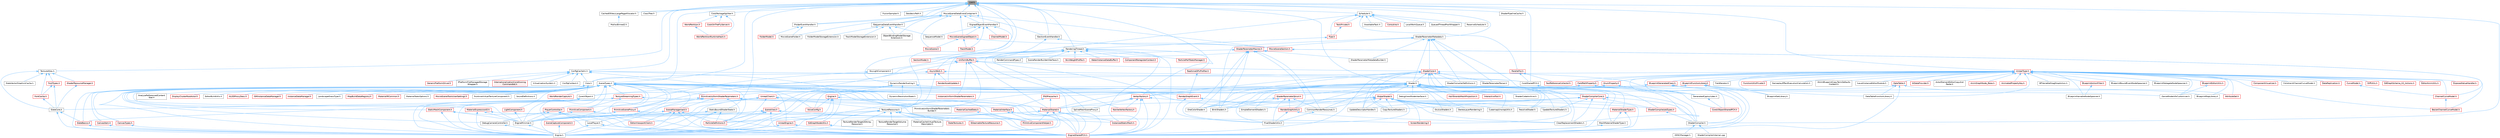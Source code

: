 digraph "List.h"
{
 // INTERACTIVE_SVG=YES
 // LATEX_PDF_SIZE
  bgcolor="transparent";
  edge [fontname=Helvetica,fontsize=10,labelfontname=Helvetica,labelfontsize=10];
  node [fontname=Helvetica,fontsize=10,shape=box,height=0.2,width=0.4];
  Node1 [id="Node000001",label="List.h",height=0.2,width=0.4,color="gray40", fillcolor="grey60", style="filled", fontcolor="black",tooltip=" "];
  Node1 -> Node2 [id="edge1_Node000001_Node000002",dir="back",color="steelblue1",style="solid",tooltip=" "];
  Node2 [id="Node000002",label="CachedOSVeryLargePageAllocator.h",height=0.2,width=0.4,color="grey40", fillcolor="white", style="filled",URL="$dd/d53/CachedOSVeryLargePageAllocator_8h.html",tooltip=" "];
  Node2 -> Node3 [id="edge2_Node000002_Node000003",dir="back",color="steelblue1",style="solid",tooltip=" "];
  Node3 [id="Node000003",label="MallocBinned2.h",height=0.2,width=0.4,color="grey40", fillcolor="white", style="filled",URL="$d7/ddf/MallocBinned2_8h.html",tooltip=" "];
  Node1 -> Node4 [id="edge3_Node000001_Node000004",dir="back",color="steelblue1",style="solid",tooltip=" "];
  Node4 [id="Node000004",label="ClassTree.h",height=0.2,width=0.4,color="grey40", fillcolor="white", style="filled",URL="$d4/d0e/ClassTree_8h.html",tooltip=" "];
  Node1 -> Node5 [id="edge4_Node000001_Node000005",dir="back",color="steelblue1",style="solid",tooltip=" "];
  Node5 [id="Node000005",label="ConfigCacheIni.h",height=0.2,width=0.4,color="grey40", fillcolor="white", style="filled",URL="$dd/d3f/ConfigCacheIni_8h.html",tooltip=" "];
  Node5 -> Node6 [id="edge5_Node000005_Node000006",dir="back",color="steelblue1",style="solid",tooltip=" "];
  Node6 [id="Node000006",label="ConfigContext.h",height=0.2,width=0.4,color="grey40", fillcolor="white", style="filled",URL="$d7/d2e/ConfigContext_8h.html",tooltip=" "];
  Node5 -> Node7 [id="edge6_Node000005_Node000007",dir="back",color="steelblue1",style="solid",tooltip=" "];
  Node7 [id="Node000007",label="Core.h",height=0.2,width=0.4,color="grey40", fillcolor="white", style="filled",URL="$d6/dd7/Core_8h.html",tooltip=" "];
  Node7 -> Node8 [id="edge7_Node000007_Node000008",dir="back",color="steelblue1",style="solid",tooltip=" "];
  Node8 [id="Node000008",label="CoreUObject.h",height=0.2,width=0.4,color="grey40", fillcolor="white", style="filled",URL="$d0/ded/CoreUObject_8h.html",tooltip=" "];
  Node8 -> Node9 [id="edge8_Node000008_Node000009",dir="back",color="steelblue1",style="solid",tooltip=" "];
  Node9 [id="Node000009",label="Engine.h",height=0.2,width=0.4,color="grey40", fillcolor="white", style="filled",URL="$d1/d34/Public_2Engine_8h.html",tooltip=" "];
  Node8 -> Node10 [id="edge9_Node000008_Node000010",dir="back",color="steelblue1",style="solid",tooltip=" "];
  Node10 [id="Node000010",label="EngineMinimal.h",height=0.2,width=0.4,color="grey40", fillcolor="white", style="filled",URL="$d0/d2c/EngineMinimal_8h.html",tooltip=" "];
  Node10 -> Node9 [id="edge10_Node000010_Node000009",dir="back",color="steelblue1",style="solid",tooltip=" "];
  Node8 -> Node11 [id="edge11_Node000008_Node000011",dir="back",color="steelblue1",style="solid",tooltip=" "];
  Node11 [id="Node000011",label="SlateBasics.h",height=0.2,width=0.4,color="red", fillcolor="#FFF0F0", style="filled",URL="$da/d2f/SlateBasics_8h.html",tooltip=" "];
  Node11 -> Node9 [id="edge12_Node000011_Node000009",dir="back",color="steelblue1",style="solid",tooltip=" "];
  Node8 -> Node15 [id="edge13_Node000008_Node000015",dir="back",color="steelblue1",style="solid",tooltip=" "];
  Node15 [id="Node000015",label="SlateCore.h",height=0.2,width=0.4,color="grey40", fillcolor="white", style="filled",URL="$dc/d03/SlateCore_8h.html",tooltip=" "];
  Node15 -> Node9 [id="edge14_Node000015_Node000009",dir="back",color="steelblue1",style="solid",tooltip=" "];
  Node15 -> Node11 [id="edge15_Node000015_Node000011",dir="back",color="steelblue1",style="solid",tooltip=" "];
  Node7 -> Node9 [id="edge16_Node000007_Node000009",dir="back",color="steelblue1",style="solid",tooltip=" "];
  Node7 -> Node11 [id="edge17_Node000007_Node000011",dir="back",color="steelblue1",style="solid",tooltip=" "];
  Node5 -> Node16 [id="edge18_Node000005_Node000016",dir="back",color="steelblue1",style="solid",tooltip=" "];
  Node16 [id="Node000016",label="CoreSharedPCH.h",height=0.2,width=0.4,color="grey40", fillcolor="white", style="filled",URL="$d8/de5/CoreSharedPCH_8h.html",tooltip=" "];
  Node16 -> Node17 [id="edge19_Node000016_Node000017",dir="back",color="steelblue1",style="solid",tooltip=" "];
  Node17 [id="Node000017",label="CoreUObjectSharedPCH.h",height=0.2,width=0.4,color="red", fillcolor="#FFF0F0", style="filled",URL="$de/d2f/CoreUObjectSharedPCH_8h.html",tooltip=" "];
  Node5 -> Node21 [id="edge20_Node000005_Node000021",dir="back",color="steelblue1",style="solid",tooltip=" "];
  Node21 [id="Node000021",label="EdGraphNodeUtils.h",height=0.2,width=0.4,color="red", fillcolor="#FFF0F0", style="filled",URL="$de/dc2/EdGraphNodeUtils_8h.html",tooltip=" "];
  Node21 -> Node19 [id="edge21_Node000021_Node000019",dir="back",color="steelblue1",style="solid",tooltip=" "];
  Node19 [id="Node000019",label="EngineSharedPCH.h",height=0.2,width=0.4,color="red", fillcolor="#FFF0F0", style="filled",URL="$dc/dbb/EngineSharedPCH_8h.html",tooltip=" "];
  Node5 -> Node186 [id="edge22_Node000005_Node000186",dir="back",color="steelblue1",style="solid",tooltip=" "];
  Node186 [id="Node000186",label="GenericPlatformDriver.h",height=0.2,width=0.4,color="red", fillcolor="#FFF0F0", style="filled",URL="$d6/d35/GenericPlatformDriver_8h.html",tooltip=" "];
  Node5 -> Node188 [id="edge23_Node000005_Node000188",dir="back",color="steelblue1",style="solid",tooltip=" "];
  Node188 [id="Node000188",label="IPlatformFileManagedStorage\lWrapper.h",height=0.2,width=0.4,color="grey40", fillcolor="white", style="filled",URL="$db/d2e/IPlatformFileManagedStorageWrapper_8h.html",tooltip=" "];
  Node5 -> Node189 [id="edge24_Node000005_Node000189",dir="back",color="steelblue1",style="solid",tooltip=" "];
  Node189 [id="Node000189",label="InternationalizationConditioning\lCommandlet.h",height=0.2,width=0.4,color="red", fillcolor="#FFF0F0", style="filled",URL="$de/d28/InternationalizationConditioningCommandlet_8h.html",tooltip=" "];
  Node5 -> Node190 [id="edge25_Node000005_Node000190",dir="back",color="steelblue1",style="solid",tooltip=" "];
  Node190 [id="Node000190",label="VirtualizationSystem.h",height=0.2,width=0.4,color="grey40", fillcolor="white", style="filled",URL="$d1/dc4/VirtualizationSystem_8h.html",tooltip=" "];
  Node5 -> Node191 [id="edge26_Node000005_Node000191",dir="back",color="steelblue1",style="solid",tooltip=" "];
  Node191 [id="Node000191",label="VoiceConfig.h",height=0.2,width=0.4,color="red", fillcolor="#FFF0F0", style="filled",URL="$d4/dbb/VoiceConfig_8h.html",tooltip=" "];
  Node1 -> Node194 [id="edge27_Node000001_Node000194",dir="back",color="steelblue1",style="solid",tooltip=" "];
  Node194 [id="Node000194",label="CookPackageSplitter.h",height=0.2,width=0.4,color="grey40", fillcolor="white", style="filled",URL="$da/db3/CookPackageSplitter_8h.html",tooltip=" "];
  Node194 -> Node195 [id="edge28_Node000194_Node000195",dir="back",color="steelblue1",style="solid",tooltip=" "];
  Node195 [id="Node000195",label="CookOnTheFlyServer.h",height=0.2,width=0.4,color="red", fillcolor="#FFF0F0", style="filled",URL="$dc/dca/CookOnTheFlyServer_8h.html",tooltip=" "];
  Node194 -> Node196 [id="edge29_Node000194_Node000196",dir="back",color="steelblue1",style="solid",tooltip=" "];
  Node196 [id="Node000196",label="WorldPartition.h",height=0.2,width=0.4,color="red", fillcolor="#FFF0F0", style="filled",URL="$de/d1e/WorldPartition_8h.html",tooltip=" "];
  Node196 -> Node205 [id="edge30_Node000196_Node000205",dir="back",color="steelblue1",style="solid",tooltip=" "];
  Node205 [id="Node000205",label="WorldPartitionRuntimeHash.h",height=0.2,width=0.4,color="red", fillcolor="#FFF0F0", style="filled",URL="$d9/df1/WorldPartitionRuntimeHash_8h.html",tooltip=" "];
  Node194 -> Node205 [id="edge31_Node000194_Node000205",dir="back",color="steelblue1",style="solid",tooltip=" "];
  Node1 -> Node7 [id="edge32_Node000001_Node000007",dir="back",color="steelblue1",style="solid",tooltip=" "];
  Node1 -> Node16 [id="edge33_Node000001_Node000016",dir="back",color="steelblue1",style="solid",tooltip=" "];
  Node1 -> Node214 [id="edge34_Node000001_Node000214",dir="back",color="steelblue1",style="solid",tooltip=" "];
  Node214 [id="Node000214",label="DynamicRenderScaling.h",height=0.2,width=0.4,color="grey40", fillcolor="white", style="filled",URL="$df/d37/DynamicRenderScaling_8h.html",tooltip=" "];
  Node214 -> Node215 [id="edge35_Node000214_Node000215",dir="back",color="steelblue1",style="solid",tooltip=" "];
  Node215 [id="Node000215",label="DynamicResolutionState.h",height=0.2,width=0.4,color="grey40", fillcolor="white", style="filled",URL="$df/d10/DynamicResolutionState_8h.html",tooltip=" "];
  Node214 -> Node216 [id="edge36_Node000214_Node000216",dir="back",color="steelblue1",style="solid",tooltip=" "];
  Node216 [id="Node000216",label="Engine.h",height=0.2,width=0.4,color="red", fillcolor="#FFF0F0", style="filled",URL="$d0/de7/Classes_2Engine_2Engine_8h.html",tooltip=" "];
  Node216 -> Node9 [id="edge37_Node000216_Node000009",dir="back",color="steelblue1",style="solid",tooltip=" "];
  Node216 -> Node19 [id="edge38_Node000216_Node000019",dir="back",color="steelblue1",style="solid",tooltip=" "];
  Node216 -> Node499 [id="edge39_Node000216_Node000499",dir="back",color="steelblue1",style="solid",tooltip=" "];
  Node499 [id="Node000499",label="UnrealEngine.h",height=0.2,width=0.4,color="red", fillcolor="#FFF0F0", style="filled",URL="$d1/d4b/UnrealEngine_8h.html",tooltip=" "];
  Node499 -> Node9 [id="edge40_Node000499_Node000009",dir="back",color="steelblue1",style="solid",tooltip=" "];
  Node499 -> Node19 [id="edge41_Node000499_Node000019",dir="back",color="steelblue1",style="solid",tooltip=" "];
  Node216 -> Node191 [id="edge42_Node000216_Node000191",dir="back",color="steelblue1",style="solid",tooltip=" "];
  Node214 -> Node500 [id="edge43_Node000214_Node000500",dir="back",color="steelblue1",style="solid",tooltip=" "];
  Node500 [id="Node000500",label="RenderGraphEvent.h",height=0.2,width=0.4,color="red", fillcolor="#FFF0F0", style="filled",URL="$db/dbb/RenderGraphEvent_8h.html",tooltip=" "];
  Node500 -> Node512 [id="edge44_Node000500_Node000512",dir="back",color="steelblue1",style="solid",tooltip=" "];
  Node512 [id="Node000512",label="PixelShaderUtils.h",height=0.2,width=0.4,color="grey40", fillcolor="white", style="filled",URL="$d1/dc7/PixelShaderUtils_8h.html",tooltip=" "];
  Node500 -> Node519 [id="edge45_Node000500_Node000519",dir="back",color="steelblue1",style="solid",tooltip=" "];
  Node519 [id="Node000519",label="RenderGraphUtils.h",height=0.2,width=0.4,color="red", fillcolor="#FFF0F0", style="filled",URL="$d6/d45/RenderGraphUtils_8h.html",tooltip=" "];
  Node519 -> Node520 [id="edge46_Node000519_Node000520",dir="back",color="steelblue1",style="solid",tooltip=" "];
  Node520 [id="Node000520",label="ClearReplacementShaders.h",height=0.2,width=0.4,color="grey40", fillcolor="white", style="filled",URL="$d9/d4e/ClearReplacementShaders_8h.html",tooltip=" "];
  Node519 -> Node512 [id="edge47_Node000519_Node000512",dir="back",color="steelblue1",style="solid",tooltip=" "];
  Node214 -> Node542 [id="edge48_Node000214_Node000542",dir="back",color="steelblue1",style="solid",tooltip=" "];
  Node542 [id="Node000542",label="SceneView.h",height=0.2,width=0.4,color="red", fillcolor="#FFF0F0", style="filled",URL="$d0/d2a/SceneView_8h.html",tooltip=" "];
  Node542 -> Node9 [id="edge49_Node000542_Node000009",dir="back",color="steelblue1",style="solid",tooltip=" "];
  Node542 -> Node10 [id="edge50_Node000542_Node000010",dir="back",color="steelblue1",style="solid",tooltip=" "];
  Node542 -> Node19 [id="edge51_Node000542_Node000019",dir="back",color="steelblue1",style="solid",tooltip=" "];
  Node542 -> Node575 [id="edge52_Node000542_Node000575",dir="back",color="steelblue1",style="solid",tooltip=" "];
  Node575 [id="Node000575",label="InstancedStaticMesh.h",height=0.2,width=0.4,color="red", fillcolor="#FFF0F0", style="filled",URL="$dd/d89/InstancedStaticMesh_8h.html",tooltip=" "];
  Node542 -> Node582 [id="edge53_Node000542_Node000582",dir="back",color="steelblue1",style="solid",tooltip=" "];
  Node582 [id="Node000582",label="ParticleDefinitions.h",height=0.2,width=0.4,color="red", fillcolor="#FFF0F0", style="filled",URL="$db/dde/ParticleDefinitions_8h.html",tooltip=" "];
  Node542 -> Node583 [id="edge54_Node000542_Node000583",dir="back",color="steelblue1",style="solid",tooltip=" "];
  Node583 [id="Node000583",label="SceneCaptureComponent.h",height=0.2,width=0.4,color="red", fillcolor="#FFF0F0", style="filled",URL="$d2/d59/SceneCaptureComponent_8h.html",tooltip=" "];
  Node583 -> Node9 [id="edge55_Node000583_Node000009",dir="back",color="steelblue1",style="solid",tooltip=" "];
  Node542 -> Node587 [id="edge56_Node000542_Node000587",dir="back",color="steelblue1",style="solid",tooltip=" "];
  Node587 [id="Node000587",label="ScreenRendering.h",height=0.2,width=0.4,color="red", fillcolor="#FFF0F0", style="filled",URL="$d8/d7a/ScreenRendering_8h.html",tooltip=" "];
  Node214 -> Node593 [id="edge57_Node000214_Node000593",dir="back",color="steelblue1",style="solid",tooltip=" "];
  Node593 [id="Node000593",label="UnrealClient.h",height=0.2,width=0.4,color="red", fillcolor="#FFF0F0", style="filled",URL="$d8/daf/UnrealClient_8h.html",tooltip=" "];
  Node593 -> Node378 [id="edge58_Node000593_Node000378",dir="back",color="steelblue1",style="solid",tooltip=" "];
  Node378 [id="Node000378",label="EditorViewportClient.h",height=0.2,width=0.4,color="red", fillcolor="#FFF0F0", style="filled",URL="$d4/d41/EditorViewportClient_8h.html",tooltip=" "];
  Node593 -> Node9 [id="edge59_Node000593_Node000009",dir="back",color="steelblue1",style="solid",tooltip=" "];
  Node593 -> Node10 [id="edge60_Node000593_Node000010",dir="back",color="steelblue1",style="solid",tooltip=" "];
  Node593 -> Node19 [id="edge61_Node000593_Node000019",dir="back",color="steelblue1",style="solid",tooltip=" "];
  Node593 -> Node582 [id="edge62_Node000593_Node000582",dir="back",color="steelblue1",style="solid",tooltip=" "];
  Node593 -> Node601 [id="edge63_Node000593_Node000601",dir="back",color="steelblue1",style="solid",tooltip=" "];
  Node601 [id="Node000601",label="TextureResource.h",height=0.2,width=0.4,color="grey40", fillcolor="white", style="filled",URL="$dd/df3/TextureResource_8h.html",tooltip=" "];
  Node601 -> Node9 [id="edge64_Node000601_Node000009",dir="back",color="steelblue1",style="solid",tooltip=" "];
  Node601 -> Node10 [id="edge65_Node000601_Node000010",dir="back",color="steelblue1",style="solid",tooltip=" "];
  Node601 -> Node19 [id="edge66_Node000601_Node000019",dir="back",color="steelblue1",style="solid",tooltip=" "];
  Node601 -> Node602 [id="edge67_Node000601_Node000602",dir="back",color="steelblue1",style="solid",tooltip=" "];
  Node602 [id="Node000602",label="MaterialCacheVirtualTexture\lDescriptor.h",height=0.2,width=0.4,color="grey40", fillcolor="white", style="filled",URL="$d7/d4c/MaterialCacheVirtualTextureDescriptor_8h.html",tooltip=" "];
  Node601 -> Node582 [id="edge68_Node000601_Node000582",dir="back",color="steelblue1",style="solid",tooltip=" "];
  Node601 -> Node603 [id="edge69_Node000601_Node000603",dir="back",color="steelblue1",style="solid",tooltip=" "];
  Node603 [id="Node000603",label="SlateTextures.h",height=0.2,width=0.4,color="red", fillcolor="#FFF0F0", style="filled",URL="$df/d06/SlateTextures_8h.html",tooltip=" "];
  Node601 -> Node604 [id="edge70_Node000601_Node000604",dir="back",color="steelblue1",style="solid",tooltip=" "];
  Node604 [id="Node000604",label="StreamableTextureResource.h",height=0.2,width=0.4,color="red", fillcolor="#FFF0F0", style="filled",URL="$dd/d72/StreamableTextureResource_8h.html",tooltip=" "];
  Node601 -> Node606 [id="edge71_Node000601_Node000606",dir="back",color="steelblue1",style="solid",tooltip=" "];
  Node606 [id="Node000606",label="TextureRenderTarget2DArray\lResource.h",height=0.2,width=0.4,color="grey40", fillcolor="white", style="filled",URL="$dc/df2/TextureRenderTarget2DArrayResource_8h.html",tooltip=" "];
  Node601 -> Node607 [id="edge72_Node000601_Node000607",dir="back",color="steelblue1",style="solid",tooltip=" "];
  Node607 [id="Node000607",label="TextureRenderTargetVolume\lResource.h",height=0.2,width=0.4,color="grey40", fillcolor="white", style="filled",URL="$d0/df7/TextureRenderTargetVolumeResource_8h.html",tooltip=" "];
  Node1 -> Node608 [id="edge73_Node000001_Node000608",dir="back",color="steelblue1",style="solid",tooltip=" "];
  Node608 [id="Node000608",label="FusionSampler.h",height=0.2,width=0.4,color="grey40", fillcolor="white", style="filled",URL="$da/d12/FusionSampler_8h.html",tooltip=" "];
  Node1 -> Node609 [id="edge74_Node000001_Node000609",dir="back",color="steelblue1",style="solid",tooltip=" "];
  Node609 [id="Node000609",label="GeodesicPath.h",height=0.2,width=0.4,color="grey40", fillcolor="white", style="filled",URL="$d5/de5/GeodesicPath_8h.html",tooltip=" "];
  Node1 -> Node610 [id="edge75_Node000001_Node000610",dir="back",color="steelblue1",style="solid",tooltip=" "];
  Node610 [id="Node000610",label="IFolderEventHandler.h",height=0.2,width=0.4,color="grey40", fillcolor="white", style="filled",URL="$d6/d5d/IFolderEventHandler_8h.html",tooltip=" "];
  Node610 -> Node611 [id="edge76_Node000610_Node000611",dir="back",color="steelblue1",style="solid",tooltip=" "];
  Node611 [id="Node000611",label="FolderModel.h",height=0.2,width=0.4,color="red", fillcolor="#FFF0F0", style="filled",URL="$d4/d1d/FolderModel_8h.html",tooltip=" "];
  Node610 -> Node613 [id="edge77_Node000610_Node000613",dir="back",color="steelblue1",style="solid",tooltip=" "];
  Node613 [id="Node000613",label="MovieSceneFolder.h",height=0.2,width=0.4,color="grey40", fillcolor="white", style="filled",URL="$d0/d88/MovieSceneFolder_8h.html",tooltip=" "];
  Node1 -> Node614 [id="edge78_Node000001_Node000614",dir="back",color="steelblue1",style="solid",tooltip=" "];
  Node614 [id="Node000614",label="ISectionEventHandler.h",height=0.2,width=0.4,color="grey40", fillcolor="white", style="filled",URL="$d0/d80/ISectionEventHandler_8h.html",tooltip=" "];
  Node614 -> Node615 [id="edge79_Node000614_Node000615",dir="back",color="steelblue1",style="solid",tooltip=" "];
  Node615 [id="Node000615",label="MovieSceneSection.h",height=0.2,width=0.4,color="red", fillcolor="#FFF0F0", style="filled",URL="$db/d95/MovieSceneSection_8h.html",tooltip=" "];
  Node615 -> Node616 [id="edge80_Node000615_Node000616",dir="back",color="steelblue1",style="solid",tooltip=" "];
  Node616 [id="Node000616",label="BezierChannelCurveModel.h",height=0.2,width=0.4,color="red", fillcolor="#FFF0F0", style="filled",URL="$d3/d63/BezierChannelCurveModel_8h.html",tooltip=" "];
  Node615 -> Node621 [id="edge81_Node000615_Node000621",dir="back",color="steelblue1",style="solid",tooltip=" "];
  Node621 [id="Node000621",label="ChannelCurveModel.h",height=0.2,width=0.4,color="red", fillcolor="#FFF0F0", style="filled",URL="$de/dfa/ChannelCurveModel_8h.html",tooltip=" "];
  Node621 -> Node616 [id="edge82_Node000621_Node000616",dir="back",color="steelblue1",style="solid",tooltip=" "];
  Node615 -> Node857 [id="edge83_Node000615_Node000857",dir="back",color="steelblue1",style="solid",tooltip=" "];
  Node857 [id="Node000857",label="SectionModel.h",height=0.2,width=0.4,color="red", fillcolor="#FFF0F0", style="filled",URL="$d7/d0c/SectionModel_8h.html",tooltip=" "];
  Node614 -> Node857 [id="edge84_Node000614_Node000857",dir="back",color="steelblue1",style="solid",tooltip=" "];
  Node1 -> Node862 [id="edge85_Node000001_Node000862",dir="back",color="steelblue1",style="solid",tooltip=" "];
  Node862 [id="Node000862",label="ISequenceDataEventHandler.h",height=0.2,width=0.4,color="grey40", fillcolor="white", style="filled",URL="$dd/db0/ISequenceDataEventHandler_8h.html",tooltip=" "];
  Node862 -> Node863 [id="edge86_Node000862_Node000863",dir="back",color="steelblue1",style="solid",tooltip=" "];
  Node863 [id="Node000863",label="FolderModelStorageExtension.h",height=0.2,width=0.4,color="grey40", fillcolor="white", style="filled",URL="$d6/d60/FolderModelStorageExtension_8h.html",tooltip=" "];
  Node862 -> Node864 [id="edge87_Node000862_Node000864",dir="back",color="steelblue1",style="solid",tooltip=" "];
  Node864 [id="Node000864",label="ObjectBindingModelStorage\lExtension.h",height=0.2,width=0.4,color="grey40", fillcolor="white", style="filled",URL="$d0/d9f/ObjectBindingModelStorageExtension_8h.html",tooltip=" "];
  Node862 -> Node865 [id="edge88_Node000862_Node000865",dir="back",color="steelblue1",style="solid",tooltip=" "];
  Node865 [id="Node000865",label="SequenceModel.h",height=0.2,width=0.4,color="grey40", fillcolor="white", style="filled",URL="$d4/d28/SequenceModel_8h.html",tooltip=" "];
  Node862 -> Node824 [id="edge89_Node000862_Node000824",dir="back",color="steelblue1",style="solid",tooltip=" "];
  Node824 [id="Node000824",label="TrackModelStorageExtension.h",height=0.2,width=0.4,color="grey40", fillcolor="white", style="filled",URL="$d8/d98/TrackModelStorageExtension_8h.html",tooltip=" "];
  Node1 -> Node866 [id="edge90_Node000001_Node000866",dir="back",color="steelblue1",style="solid",tooltip=" "];
  Node866 [id="Node000866",label="ISignedObjectEventHandler.h",height=0.2,width=0.4,color="grey40", fillcolor="white", style="filled",URL="$d7/dd9/ISignedObjectEventHandler_8h.html",tooltip=" "];
  Node866 -> Node739 [id="edge91_Node000866_Node000739",dir="back",color="steelblue1",style="solid",tooltip=" "];
  Node739 [id="Node000739",label="ChannelModel.h",height=0.2,width=0.4,color="red", fillcolor="#FFF0F0", style="filled",URL="$de/d30/ChannelModel_8h.html",tooltip=" "];
  Node866 -> Node867 [id="edge92_Node000866_Node000867",dir="back",color="steelblue1",style="solid",tooltip=" "];
  Node867 [id="Node000867",label="MovieSceneSignedObject.h",height=0.2,width=0.4,color="red", fillcolor="#FFF0F0", style="filled",URL="$d1/de8/MovieSceneSignedObject_8h.html",tooltip=" "];
  Node867 -> Node868 [id="edge93_Node000867_Node000868",dir="back",color="steelblue1",style="solid",tooltip=" "];
  Node868 [id="Node000868",label="MovieScene.h",height=0.2,width=0.4,color="red", fillcolor="#FFF0F0", style="filled",URL="$df/da9/MovieScene_8h.html",tooltip=" "];
  Node867 -> Node615 [id="edge94_Node000867_Node000615",dir="back",color="steelblue1",style="solid",tooltip=" "];
  Node867 -> Node859 [id="edge95_Node000867_Node000859",dir="back",color="steelblue1",style="solid",tooltip=" "];
  Node859 [id="Node000859",label="TrackModel.h",height=0.2,width=0.4,color="red", fillcolor="#FFF0F0", style="filled",URL="$db/d94/TrackModel_8h.html",tooltip=" "];
  Node866 -> Node857 [id="edge96_Node000866_Node000857",dir="back",color="steelblue1",style="solid",tooltip=" "];
  Node866 -> Node865 [id="edge97_Node000866_Node000865",dir="back",color="steelblue1",style="solid",tooltip=" "];
  Node866 -> Node859 [id="edge98_Node000866_Node000859",dir="back",color="steelblue1",style="solid",tooltip=" "];
  Node1 -> Node895 [id="edge99_Node000001_Node000895",dir="back",color="steelblue1",style="solid",tooltip=" "];
  Node895 [id="Node000895",label="MovieSceneDataEventContainer.h",height=0.2,width=0.4,color="grey40", fillcolor="white", style="filled",URL="$df/deb/MovieSceneDataEventContainer_8h.html",tooltip=" "];
  Node895 -> Node610 [id="edge100_Node000895_Node000610",dir="back",color="steelblue1",style="solid",tooltip=" "];
  Node895 -> Node614 [id="edge101_Node000895_Node000614",dir="back",color="steelblue1",style="solid",tooltip=" "];
  Node895 -> Node862 [id="edge102_Node000895_Node000862",dir="back",color="steelblue1",style="solid",tooltip=" "];
  Node895 -> Node866 [id="edge103_Node000895_Node000866",dir="back",color="steelblue1",style="solid",tooltip=" "];
  Node895 -> Node868 [id="edge104_Node000895_Node000868",dir="back",color="steelblue1",style="solid",tooltip=" "];
  Node895 -> Node613 [id="edge105_Node000895_Node000613",dir="back",color="steelblue1",style="solid",tooltip=" "];
  Node895 -> Node615 [id="edge106_Node000895_Node000615",dir="back",color="steelblue1",style="solid",tooltip=" "];
  Node895 -> Node867 [id="edge107_Node000895_Node000867",dir="back",color="steelblue1",style="solid",tooltip=" "];
  Node895 -> Node864 [id="edge108_Node000895_Node000864",dir="back",color="steelblue1",style="solid",tooltip=" "];
  Node1 -> Node896 [id="edge109_Node000001_Node000896",dir="back",color="steelblue1",style="solid",tooltip=" "];
  Node896 [id="Node000896",label="RenderingThread.h",height=0.2,width=0.4,color="grey40", fillcolor="white", style="filled",URL="$dc/df7/RenderingThread_8h.html",tooltip=" "];
  Node896 -> Node897 [id="edge110_Node000896_Node000897",dir="back",color="steelblue1",style="solid",tooltip=" "];
  Node897 [id="Node000897",label="ComponentReregisterContext.h",height=0.2,width=0.4,color="red", fillcolor="#FFF0F0", style="filled",URL="$de/d6e/ComponentReregisterContext_8h.html",tooltip=" "];
  Node896 -> Node19 [id="edge111_Node000896_Node000019",dir="back",color="steelblue1",style="solid",tooltip=" "];
  Node896 -> Node575 [id="edge112_Node000896_Node000575",dir="back",color="steelblue1",style="solid",tooltip=" "];
  Node896 -> Node937 [id="edge113_Node000896_Node000937",dir="back",color="steelblue1",style="solid",tooltip=" "];
  Node937 [id="Node000937",label="NaniteVertexFactory.h",height=0.2,width=0.4,color="red", fillcolor="#FFF0F0", style="filled",URL="$dd/df7/NaniteVertexFactory_8h.html",tooltip=" "];
  Node896 -> Node938 [id="edge114_Node000896_Node000938",dir="back",color="steelblue1",style="solid",tooltip=" "];
  Node938 [id="Node000938",label="ParticlePerfStatsManager.h",height=0.2,width=0.4,color="red", fillcolor="#FFF0F0", style="filled",URL="$dd/db3/ParticlePerfStatsManager_8h.html",tooltip=" "];
  Node896 -> Node940 [id="edge115_Node000896_Node000940",dir="back",color="steelblue1",style="solid",tooltip=" "];
  Node940 [id="Node000940",label="RealtimeGPUProfiler.h",height=0.2,width=0.4,color="red", fillcolor="#FFF0F0", style="filled",URL="$d7/def/RealtimeGPUProfiler_8h.html",tooltip=" "];
  Node940 -> Node500 [id="edge116_Node000940_Node000500",dir="back",color="steelblue1",style="solid",tooltip=" "];
  Node896 -> Node1095 [id="edge117_Node000896_Node001095",dir="back",color="steelblue1",style="solid",tooltip=" "];
  Node1095 [id="Node001095",label="RenderAssetUpdate.h",height=0.2,width=0.4,color="red", fillcolor="#FFF0F0", style="filled",URL="$df/da4/RenderAssetUpdate_8h.html",tooltip=" "];
  Node896 -> Node1096 [id="edge118_Node000896_Node001096",dir="back",color="steelblue1",style="solid",tooltip=" "];
  Node1096 [id="Node001096",label="RenderCommandPipes.h",height=0.2,width=0.4,color="grey40", fillcolor="white", style="filled",URL="$dc/d3f/RenderCommandPipes_8h.html",tooltip=" "];
  Node896 -> Node1097 [id="edge119_Node000896_Node001097",dir="back",color="steelblue1",style="solid",tooltip=" "];
  Node1097 [id="Node001097",label="SceneRenderBuilderInterface.h",height=0.2,width=0.4,color="grey40", fillcolor="white", style="filled",URL="$d9/de2/SceneRenderBuilderInterface_8h.html",tooltip=" "];
  Node896 -> Node916 [id="edge120_Node000896_Node000916",dir="back",color="steelblue1",style="solid",tooltip=" "];
  Node916 [id="Node000916",label="SkinWeightProfile.h",height=0.2,width=0.4,color="red", fillcolor="#FFF0F0", style="filled",URL="$d9/d1f/SkinWeightProfile_8h.html",tooltip=" "];
  Node896 -> Node1098 [id="edge121_Node000896_Node001098",dir="back",color="steelblue1",style="solid",tooltip=" "];
  Node1098 [id="Node001098",label="SkyLightComponent.h",height=0.2,width=0.4,color="grey40", fillcolor="white", style="filled",URL="$d2/de1/SkyLightComponent_8h.html",tooltip=" "];
  Node1098 -> Node9 [id="edge122_Node001098_Node000009",dir="back",color="steelblue1",style="solid",tooltip=" "];
  Node896 -> Node925 [id="edge123_Node000896_Node000925",dir="back",color="steelblue1",style="solid",tooltip=" "];
  Node925 [id="Node000925",label="SplineMeshSceneProxy.h",height=0.2,width=0.4,color="grey40", fillcolor="white", style="filled",URL="$dd/dcb/SplineMeshSceneProxy_8h.html",tooltip=" "];
  Node896 -> Node1099 [id="edge124_Node000896_Node001099",dir="back",color="steelblue1",style="solid",tooltip=" "];
  Node1099 [id="Node001099",label="UniformBuffer.h",height=0.2,width=0.4,color="red", fillcolor="#FFF0F0", style="filled",URL="$de/d78/UniformBuffer_8h.html",tooltip=" "];
  Node1099 -> Node19 [id="edge125_Node001099_Node000019",dir="back",color="steelblue1",style="solid",tooltip=" "];
  Node1099 -> Node1101 [id="edge126_Node001099_Node001101",dir="back",color="steelblue1",style="solid",tooltip=" "];
  Node1101 [id="Node001101",label="InstanceUniformShaderParameters.h",height=0.2,width=0.4,color="red", fillcolor="#FFF0F0", style="filled",URL="$dc/df6/InstanceUniformShaderParameters_8h.html",tooltip=" "];
  Node1099 -> Node1105 [id="edge127_Node001099_Node001105",dir="back",color="steelblue1",style="solid",tooltip=" "];
  Node1105 [id="Node001105",label="MaterialShared.h",height=0.2,width=0.4,color="red", fillcolor="#FFF0F0", style="filled",URL="$d7/d0b/MaterialShared_8h.html",tooltip=" "];
  Node1105 -> Node9 [id="edge128_Node001105_Node000009",dir="back",color="steelblue1",style="solid",tooltip=" "];
  Node1105 -> Node10 [id="edge129_Node001105_Node000010",dir="back",color="steelblue1",style="solid",tooltip=" "];
  Node1105 -> Node19 [id="edge130_Node001105_Node000019",dir="back",color="steelblue1",style="solid",tooltip=" "];
  Node1105 -> Node575 [id="edge131_Node001105_Node000575",dir="back",color="steelblue1",style="solid",tooltip=" "];
  Node1105 -> Node582 [id="edge132_Node001105_Node000582",dir="back",color="steelblue1",style="solid",tooltip=" "];
  Node1105 -> Node1111 [id="edge133_Node001105_Node001111",dir="back",color="steelblue1",style="solid",tooltip=" "];
  Node1111 [id="Node001111",label="PrimitiveComponentHelper.h",height=0.2,width=0.4,color="red", fillcolor="#FFF0F0", style="filled",URL="$d1/d08/PrimitiveComponentHelper_8h.html",tooltip=" "];
  Node1099 -> Node1084 [id="edge134_Node001099_Node001084",dir="back",color="steelblue1",style="solid",tooltip=" "];
  Node1084 [id="Node001084",label="PrimitiveSceneProxy.h",height=0.2,width=0.4,color="red", fillcolor="#FFF0F0", style="filled",URL="$dc/d1e/PrimitiveSceneProxy_8h.html",tooltip=" "];
  Node1084 -> Node9 [id="edge135_Node001084_Node000009",dir="back",color="steelblue1",style="solid",tooltip=" "];
  Node1084 -> Node10 [id="edge136_Node001084_Node000010",dir="back",color="steelblue1",style="solid",tooltip=" "];
  Node1084 -> Node19 [id="edge137_Node001084_Node000019",dir="back",color="steelblue1",style="solid",tooltip=" "];
  Node1099 -> Node1236 [id="edge138_Node001099_Node001236",dir="back",color="steelblue1",style="solid",tooltip=" "];
  Node1236 [id="Node001236",label="PrimitiveUniformShaderParameters.h",height=0.2,width=0.4,color="red", fillcolor="#FFF0F0", style="filled",URL="$d9/d46/PrimitiveUniformShaderParameters_8h.html",tooltip=" "];
  Node1236 -> Node9 [id="edge139_Node001236_Node000009",dir="back",color="steelblue1",style="solid",tooltip=" "];
  Node1236 -> Node10 [id="edge140_Node001236_Node000010",dir="back",color="steelblue1",style="solid",tooltip=" "];
  Node1236 -> Node19 [id="edge141_Node001236_Node000019",dir="back",color="steelblue1",style="solid",tooltip=" "];
  Node1236 -> Node582 [id="edge142_Node001236_Node000582",dir="back",color="steelblue1",style="solid",tooltip=" "];
  Node1236 -> Node1084 [id="edge143_Node001236_Node001084",dir="back",color="steelblue1",style="solid",tooltip=" "];
  Node1236 -> Node1104 [id="edge144_Node001236_Node001104",dir="back",color="steelblue1",style="solid",tooltip=" "];
  Node1104 [id="Node001104",label="PrimitiveUniformShaderParameters\lBuilder.h",height=0.2,width=0.4,color="grey40", fillcolor="white", style="filled",URL="$dd/d96/PrimitiveUniformShaderParametersBuilder_8h.html",tooltip=" "];
  Node1236 -> Node984 [id="edge145_Node001236_Node000984",dir="back",color="steelblue1",style="solid",tooltip=" "];
  Node984 [id="Node000984",label="SceneManagement.h",height=0.2,width=0.4,color="red", fillcolor="#FFF0F0", style="filled",URL="$de/db9/SceneManagement_8h.html",tooltip=" "];
  Node984 -> Node378 [id="edge146_Node000984_Node000378",dir="back",color="steelblue1",style="solid",tooltip=" "];
  Node984 -> Node9 [id="edge147_Node000984_Node000009",dir="back",color="steelblue1",style="solid",tooltip=" "];
  Node984 -> Node10 [id="edge148_Node000984_Node000010",dir="back",color="steelblue1",style="solid",tooltip=" "];
  Node984 -> Node19 [id="edge149_Node000984_Node000019",dir="back",color="steelblue1",style="solid",tooltip=" "];
  Node984 -> Node582 [id="edge150_Node000984_Node000582",dir="back",color="steelblue1",style="solid",tooltip=" "];
  Node1099 -> Node1104 [id="edge151_Node001099_Node001104",dir="back",color="steelblue1",style="solid",tooltip=" "];
  Node1099 -> Node1237 [id="edge152_Node001099_Node001237",dir="back",color="steelblue1",style="solid",tooltip=" "];
  Node1237 [id="Node001237",label="ShaderCore.h",height=0.2,width=0.4,color="red", fillcolor="#FFF0F0", style="filled",URL="$d2/dc9/ShaderCore_8h.html",tooltip=" "];
  Node1237 -> Node520 [id="edge153_Node001237_Node000520",dir="back",color="steelblue1",style="solid",tooltip=" "];
  Node1237 -> Node1238 [id="edge154_Node001237_Node001238",dir="back",color="steelblue1",style="solid",tooltip=" "];
  Node1238 [id="Node001238",label="CopyTextureShaders.h",height=0.2,width=0.4,color="grey40", fillcolor="white", style="filled",URL="$dc/d7f/CopyTextureShaders_8h.html",tooltip=" "];
  Node1237 -> Node19 [id="edge155_Node001237_Node000019",dir="back",color="steelblue1",style="solid",tooltip=" "];
  Node1237 -> Node975 [id="edge156_Node001237_Node000975",dir="back",color="steelblue1",style="solid",tooltip=" "];
  Node975 [id="Node000975",label="OneColorShader.h",height=0.2,width=0.4,color="grey40", fillcolor="white", style="filled",URL="$dc/d2c/OneColorShader_8h.html",tooltip=" "];
  Node1237 -> Node1240 [id="edge157_Node001237_Node001240",dir="back",color="steelblue1",style="solid",tooltip=" "];
  Node1240 [id="Node001240",label="ResolveShader.h",height=0.2,width=0.4,color="grey40", fillcolor="white", style="filled",URL="$d0/d1c/ResolveShader_8h.html",tooltip=" "];
  Node1237 -> Node1241 [id="edge158_Node001237_Node001241",dir="back",color="steelblue1",style="solid",tooltip=" "];
  Node1241 [id="Node001241",label="Shader.h",height=0.2,width=0.4,color="grey40", fillcolor="white", style="filled",URL="$d2/dac/Shader_8h.html",tooltip=" "];
  Node1241 -> Node970 [id="edge159_Node001241_Node000970",dir="back",color="steelblue1",style="solid",tooltip=" "];
  Node970 [id="Node000970",label="BinkShaders.h",height=0.2,width=0.4,color="grey40", fillcolor="white", style="filled",URL="$d8/d97/BinkShaders_8h.html",tooltip=" "];
  Node1241 -> Node520 [id="edge160_Node001241_Node000520",dir="back",color="steelblue1",style="solid",tooltip=" "];
  Node1241 -> Node973 [id="edge161_Node001241_Node000973",dir="back",color="steelblue1",style="solid",tooltip=" "];
  Node973 [id="Node000973",label="CommonRenderResources.h",height=0.2,width=0.4,color="grey40", fillcolor="white", style="filled",URL="$d3/d27/CommonRenderResources_8h.html",tooltip=" "];
  Node973 -> Node512 [id="edge162_Node000973_Node000512",dir="back",color="steelblue1",style="solid",tooltip=" "];
  Node1241 -> Node1238 [id="edge163_Node001241_Node001238",dir="back",color="steelblue1",style="solid",tooltip=" "];
  Node1241 -> Node1242 [id="edge164_Node001241_Node001242",dir="back",color="steelblue1",style="solid",tooltip=" "];
  Node1242 [id="Node001242",label="CubemapUnwrapUtils.h",height=0.2,width=0.4,color="grey40", fillcolor="white", style="filled",URL="$dd/d68/CubemapUnwrapUtils_8h.html",tooltip=" "];
  Node1241 -> Node1243 [id="edge165_Node001241_Node001243",dir="back",color="steelblue1",style="solid",tooltip=" "];
  Node1243 [id="Node001243",label="DebugViewModeInterface.h",height=0.2,width=0.4,color="grey40", fillcolor="white", style="filled",URL="$d9/dfb/DebugViewModeInterface_8h.html",tooltip=" "];
  Node1241 -> Node19 [id="edge166_Node001241_Node000019",dir="back",color="steelblue1",style="solid",tooltip=" "];
  Node1241 -> Node1244 [id="edge167_Node001241_Node001244",dir="back",color="steelblue1",style="solid",tooltip=" "];
  Node1244 [id="Node001244",label="GlobalShader.h",height=0.2,width=0.4,color="red", fillcolor="#FFF0F0", style="filled",URL="$db/de3/GlobalShader_8h.html",tooltip=" "];
  Node1244 -> Node970 [id="edge168_Node001244_Node000970",dir="back",color="steelblue1",style="solid",tooltip=" "];
  Node1244 -> Node520 [id="edge169_Node001244_Node000520",dir="back",color="steelblue1",style="solid",tooltip=" "];
  Node1244 -> Node973 [id="edge170_Node001244_Node000973",dir="back",color="steelblue1",style="solid",tooltip=" "];
  Node1244 -> Node1238 [id="edge171_Node001244_Node001238",dir="back",color="steelblue1",style="solid",tooltip=" "];
  Node1244 -> Node1242 [id="edge172_Node001244_Node001242",dir="back",color="steelblue1",style="solid",tooltip=" "];
  Node1244 -> Node19 [id="edge173_Node001244_Node000019",dir="back",color="steelblue1",style="solid",tooltip=" "];
  Node1244 -> Node1245 [id="edge174_Node001244_Node001245",dir="back",color="steelblue1",style="solid",tooltip=" "];
  Node1245 [id="Node001245",label="MaterialShaderType.h",height=0.2,width=0.4,color="red", fillcolor="#FFF0F0", style="filled",URL="$d9/d8e/MaterialShaderType_8h.html",tooltip=" "];
  Node1245 -> Node19 [id="edge175_Node001245_Node000019",dir="back",color="steelblue1",style="solid",tooltip=" "];
  Node1245 -> Node1246 [id="edge176_Node001245_Node001246",dir="back",color="steelblue1",style="solid",tooltip=" "];
  Node1246 [id="Node001246",label="MeshMaterialShaderType.h",height=0.2,width=0.4,color="grey40", fillcolor="white", style="filled",URL="$d1/d45/MeshMaterialShaderType_8h.html",tooltip=" "];
  Node1246 -> Node19 [id="edge177_Node001246_Node000019",dir="back",color="steelblue1",style="solid",tooltip=" "];
  Node1244 -> Node1247 [id="edge178_Node001244_Node001247",dir="back",color="steelblue1",style="solid",tooltip=" "];
  Node1247 [id="Node001247",label="OculusShaders.h",height=0.2,width=0.4,color="grey40", fillcolor="white", style="filled",URL="$d5/d66/OculusShaders_8h.html",tooltip=" "];
  Node1244 -> Node975 [id="edge179_Node001244_Node000975",dir="back",color="steelblue1",style="solid",tooltip=" "];
  Node1244 -> Node512 [id="edge180_Node001244_Node000512",dir="back",color="steelblue1",style="solid",tooltip=" "];
  Node1244 -> Node1240 [id="edge181_Node001244_Node001240",dir="back",color="steelblue1",style="solid",tooltip=" "];
  Node1244 -> Node587 [id="edge182_Node001244_Node000587",dir="back",color="steelblue1",style="solid",tooltip=" "];
  Node1244 -> Node1249 [id="edge183_Node001244_Node001249",dir="back",color="steelblue1",style="solid",tooltip=" "];
  Node1249 [id="Node001249",label="SimpleElementShaders.h",height=0.2,width=0.4,color="grey40", fillcolor="white", style="filled",URL="$d3/df4/SimpleElementShaders_8h.html",tooltip=" "];
  Node1244 -> Node1250 [id="edge184_Node001244_Node001250",dir="back",color="steelblue1",style="solid",tooltip=" "];
  Node1250 [id="Node001250",label="StereoLayerRendering.h",height=0.2,width=0.4,color="grey40", fillcolor="white", style="filled",URL="$d9/dee/StereoLayerRendering_8h.html",tooltip=" "];
  Node1244 -> Node1251 [id="edge185_Node001244_Node001251",dir="back",color="steelblue1",style="solid",tooltip=" "];
  Node1251 [id="Node001251",label="UpdateDescriptorHandle.h",height=0.2,width=0.4,color="grey40", fillcolor="white", style="filled",URL="$d4/dfc/UpdateDescriptorHandle_8h.html",tooltip=" "];
  Node1244 -> Node1252 [id="edge186_Node001244_Node001252",dir="back",color="steelblue1",style="solid",tooltip=" "];
  Node1252 [id="Node001252",label="UpdateTextureShaders.h",height=0.2,width=0.4,color="grey40", fillcolor="white", style="filled",URL="$d6/d1e/UpdateTextureShaders_8h.html",tooltip=" "];
  Node1241 -> Node964 [id="edge187_Node001241_Node000964",dir="back",color="steelblue1",style="solid",tooltip=" "];
  Node964 [id="Node000964",label="HairStrandsMeshProjection.h",height=0.2,width=0.4,color="red", fillcolor="#FFF0F0", style="filled",URL="$d9/d55/HairStrandsMeshProjection_8h.html",tooltip=" "];
  Node1241 -> Node1253 [id="edge188_Node001241_Node001253",dir="back",color="steelblue1",style="solid",tooltip=" "];
  Node1253 [id="Node001253",label="InteractiveTool.h",height=0.2,width=0.4,color="red", fillcolor="#FFF0F0", style="filled",URL="$d5/d55/InteractiveTool_8h.html",tooltip=" "];
  Node1241 -> Node1245 [id="edge189_Node001241_Node001245",dir="back",color="steelblue1",style="solid",tooltip=" "];
  Node1241 -> Node1105 [id="edge190_Node001241_Node001105",dir="back",color="steelblue1",style="solid",tooltip=" "];
  Node1241 -> Node1246 [id="edge191_Node001241_Node001246",dir="back",color="steelblue1",style="solid",tooltip=" "];
  Node1241 -> Node1247 [id="edge192_Node001241_Node001247",dir="back",color="steelblue1",style="solid",tooltip=" "];
  Node1241 -> Node975 [id="edge193_Node001241_Node000975",dir="back",color="steelblue1",style="solid",tooltip=" "];
  Node1241 -> Node1376 [id="edge194_Node001241_Node001376",dir="back",color="steelblue1",style="solid",tooltip=" "];
  Node1376 [id="Node001376",label="PSOPrecache.h",height=0.2,width=0.4,color="red", fillcolor="#FFF0F0", style="filled",URL="$d5/d11/PSOPrecache_8h.html",tooltip=" "];
  Node1376 -> Node1378 [id="edge195_Node001376_Node001378",dir="back",color="steelblue1",style="solid",tooltip=" "];
  Node1378 [id="Node001378",label="MaterialInterface.h",height=0.2,width=0.4,color="red", fillcolor="#FFF0F0", style="filled",URL="$de/daa/MaterialInterface_8h.html",tooltip=" "];
  Node1378 -> Node9 [id="edge196_Node001378_Node000009",dir="back",color="steelblue1",style="solid",tooltip=" "];
  Node1378 -> Node19 [id="edge197_Node001378_Node000019",dir="back",color="steelblue1",style="solid",tooltip=" "];
  Node1378 -> Node1111 [id="edge198_Node001378_Node001111",dir="back",color="steelblue1",style="solid",tooltip=" "];
  Node1376 -> Node1105 [id="edge199_Node001376_Node001105",dir="back",color="steelblue1",style="solid",tooltip=" "];
  Node1241 -> Node512 [id="edge200_Node001241_Node000512",dir="back",color="steelblue1",style="solid",tooltip=" "];
  Node1241 -> Node519 [id="edge201_Node001241_Node000519",dir="back",color="steelblue1",style="solid",tooltip=" "];
  Node1241 -> Node1240 [id="edge202_Node001241_Node001240",dir="back",color="steelblue1",style="solid",tooltip=" "];
  Node1241 -> Node587 [id="edge203_Node001241_Node000587",dir="back",color="steelblue1",style="solid",tooltip=" "];
  Node1241 -> Node1434 [id="edge204_Node001241_Node001434",dir="back",color="steelblue1",style="solid",tooltip=" "];
  Node1434 [id="Node001434",label="ShaderCodeArchive.h",height=0.2,width=0.4,color="grey40", fillcolor="white", style="filled",URL="$d4/dfd/ShaderCodeArchive_8h.html",tooltip=" "];
  Node1241 -> Node1435 [id="edge205_Node001241_Node001435",dir="back",color="steelblue1",style="solid",tooltip=" "];
  Node1435 [id="Node001435",label="ShaderCompiler.h",height=0.2,width=0.4,color="grey40", fillcolor="white", style="filled",URL="$d4/de9/ShaderCompiler_8h.html",tooltip=" "];
  Node1435 -> Node1436 [id="edge206_Node001435_Node001436",dir="back",color="steelblue1",style="solid",tooltip=" "];
  Node1436 [id="Node001436",label="ODSCManager.h",height=0.2,width=0.4,color="grey40", fillcolor="white", style="filled",URL="$d9/d08/ODSCManager_8h.html",tooltip=" "];
  Node1435 -> Node1437 [id="edge207_Node001435_Node001437",dir="back",color="steelblue1",style="solid",tooltip=" "];
  Node1437 [id="Node001437",label="ShaderCompilerInternal.cpp",height=0.2,width=0.4,color="grey40", fillcolor="white", style="filled",URL="$db/dce/ShaderCompilerInternal_8cpp.html",tooltip=" "];
  Node1241 -> Node1438 [id="edge208_Node001241_Node001438",dir="back",color="steelblue1",style="solid",tooltip=" "];
  Node1438 [id="Node001438",label="ShaderCompilerJobTypes.h",height=0.2,width=0.4,color="red", fillcolor="#FFF0F0", style="filled",URL="$d4/df1/ShaderCompilerJobTypes_8h.html",tooltip=" "];
  Node1438 -> Node1435 [id="edge209_Node001438_Node001435",dir="back",color="steelblue1",style="solid",tooltip=" "];
  Node1241 -> Node969 [id="edge210_Node001241_Node000969",dir="back",color="steelblue1",style="solid",tooltip=" "];
  Node969 [id="Node000969",label="ShaderParameterStruct.h",height=0.2,width=0.4,color="red", fillcolor="#FFF0F0", style="filled",URL="$dc/d10/ShaderParameterStruct_8h.html",tooltip=" "];
  Node969 -> Node970 [id="edge211_Node000969_Node000970",dir="back",color="steelblue1",style="solid",tooltip=" "];
  Node969 -> Node973 [id="edge212_Node000969_Node000973",dir="back",color="steelblue1",style="solid",tooltip=" "];
  Node969 -> Node975 [id="edge213_Node000969_Node000975",dir="back",color="steelblue1",style="solid",tooltip=" "];
  Node969 -> Node512 [id="edge214_Node000969_Node000512",dir="back",color="steelblue1",style="solid",tooltip=" "];
  Node969 -> Node519 [id="edge215_Node000969_Node000519",dir="back",color="steelblue1",style="solid",tooltip=" "];
  Node1241 -> Node1249 [id="edge216_Node001241_Node001249",dir="back",color="steelblue1",style="solid",tooltip=" "];
  Node1241 -> Node1250 [id="edge217_Node001241_Node001250",dir="back",color="steelblue1",style="solid",tooltip=" "];
  Node1241 -> Node1251 [id="edge218_Node001241_Node001251",dir="back",color="steelblue1",style="solid",tooltip=" "];
  Node1241 -> Node1252 [id="edge219_Node001241_Node001252",dir="back",color="steelblue1",style="solid",tooltip=" "];
  Node1241 -> Node1441 [id="edge220_Node001241_Node001441",dir="back",color="steelblue1",style="solid",tooltip=" "];
  Node1441 [id="Node001441",label="VertexFactory.h",height=0.2,width=0.4,color="red", fillcolor="#FFF0F0", style="filled",URL="$d8/dc4/VertexFactory_8h.html",tooltip=" "];
  Node1441 -> Node19 [id="edge221_Node001441_Node000019",dir="back",color="steelblue1",style="solid",tooltip=" "];
  Node1441 -> Node575 [id="edge222_Node001441_Node000575",dir="back",color="steelblue1",style="solid",tooltip=" "];
  Node1441 -> Node1105 [id="edge223_Node001441_Node001105",dir="back",color="steelblue1",style="solid",tooltip=" "];
  Node1441 -> Node937 [id="edge224_Node001441_Node000937",dir="back",color="steelblue1",style="solid",tooltip=" "];
  Node1441 -> Node1438 [id="edge225_Node001441_Node001438",dir="back",color="steelblue1",style="solid",tooltip=" "];
  Node1441 -> Node925 [id="edge226_Node001441_Node000925",dir="back",color="steelblue1",style="solid",tooltip=" "];
  Node1237 -> Node1435 [id="edge227_Node001237_Node001435",dir="back",color="steelblue1",style="solid",tooltip=" "];
  Node1237 -> Node1444 [id="edge228_Node001237_Node001444",dir="back",color="steelblue1",style="solid",tooltip=" "];
  Node1444 [id="Node001444",label="ShaderCompilerCore.h",height=0.2,width=0.4,color="red", fillcolor="#FFF0F0", style="filled",URL="$d0/d99/ShaderCompilerCore_8h.html",tooltip=" "];
  Node1444 -> Node520 [id="edge229_Node001444_Node000520",dir="back",color="steelblue1",style="solid",tooltip=" "];
  Node1444 -> Node1238 [id="edge230_Node001444_Node001238",dir="back",color="steelblue1",style="solid",tooltip=" "];
  Node1444 -> Node1105 [id="edge231_Node001444_Node001105",dir="back",color="steelblue1",style="solid",tooltip=" "];
  Node1444 -> Node1435 [id="edge232_Node001444_Node001435",dir="back",color="steelblue1",style="solid",tooltip=" "];
  Node1444 -> Node1438 [id="edge233_Node001444_Node001438",dir="back",color="steelblue1",style="solid",tooltip=" "];
  Node1444 -> Node1251 [id="edge234_Node001444_Node001251",dir="back",color="steelblue1",style="solid",tooltip=" "];
  Node1444 -> Node1252 [id="edge235_Node001444_Node001252",dir="back",color="steelblue1",style="solid",tooltip=" "];
  Node1237 -> Node1446 [id="edge236_Node001237_Node001446",dir="back",color="steelblue1",style="solid",tooltip=" "];
  Node1446 [id="Node001446",label="ShaderCompilerDefinitions.h",height=0.2,width=0.4,color="grey40", fillcolor="white", style="filled",URL="$d1/dc9/ShaderCompilerDefinitions_8h.html",tooltip=" "];
  Node1237 -> Node1447 [id="edge237_Node001237_Node001447",dir="back",color="steelblue1",style="solid",tooltip=" "];
  Node1447 [id="Node001447",label="ShaderParameterParser.h",height=0.2,width=0.4,color="grey40", fillcolor="white", style="filled",URL="$d0/d21/ShaderParameterParser_8h.html",tooltip=" "];
  Node1237 -> Node1251 [id="edge238_Node001237_Node001251",dir="back",color="steelblue1",style="solid",tooltip=" "];
  Node1237 -> Node1441 [id="edge239_Node001237_Node001441",dir="back",color="steelblue1",style="solid",tooltip=" "];
  Node896 -> Node1452 [id="edge240_Node000896_Node001452",dir="back",color="steelblue1",style="solid",tooltip=" "];
  Node1452 [id="Node001452",label="WaterInstanceDataBuffer.h",height=0.2,width=0.4,color="red", fillcolor="#FFF0F0", style="filled",URL="$d5/d79/WaterInstanceDataBuffer_8h.html",tooltip=" "];
  Node1 -> Node1453 [id="edge241_Node000001_Node001453",dir="back",color="steelblue1",style="solid",tooltip=" "];
  Node1453 [id="Node001453",label="SceneTypes.h",height=0.2,width=0.4,color="grey40", fillcolor="white", style="filled",URL="$d0/dc4/SceneTypes_8h.html",tooltip=" "];
  Node1453 -> Node1454 [id="edge242_Node001453_Node001454",dir="back",color="steelblue1",style="solid",tooltip=" "];
  Node1454 [id="Node001454",label="AnalyzeReferencedContent\lStat.h",height=0.2,width=0.4,color="grey40", fillcolor="white", style="filled",URL="$dd/d94/AnalyzeReferencedContentStat_8h.html",tooltip=" "];
  Node1453 -> Node1455 [id="edge243_Node001453_Node001455",dir="back",color="steelblue1",style="solid",tooltip=" "];
  Node1455 [id="Node001455",label="CanvasItem.h",height=0.2,width=0.4,color="red", fillcolor="#FFF0F0", style="filled",URL="$dc/df2/CanvasItem_8h.html",tooltip=" "];
  Node1455 -> Node9 [id="edge244_Node001455_Node000009",dir="back",color="steelblue1",style="solid",tooltip=" "];
  Node1453 -> Node1457 [id="edge245_Node001453_Node001457",dir="back",color="steelblue1",style="solid",tooltip=" "];
  Node1457 [id="Node001457",label="CanvasTypes.h",height=0.2,width=0.4,color="red", fillcolor="#FFF0F0", style="filled",URL="$db/d7d/CanvasTypes_8h.html",tooltip=" "];
  Node1457 -> Node9 [id="edge246_Node001457_Node000009",dir="back",color="steelblue1",style="solid",tooltip=" "];
  Node1453 -> Node1459 [id="edge247_Node001453_Node001459",dir="back",color="steelblue1",style="solid",tooltip=" "];
  Node1459 [id="Node001459",label="DebugCameraController.h",height=0.2,width=0.4,color="grey40", fillcolor="white", style="filled",URL="$d1/d9e/DebugCameraController_8h.html",tooltip=" "];
  Node1459 -> Node9 [id="edge248_Node001459_Node000009",dir="back",color="steelblue1",style="solid",tooltip=" "];
  Node1453 -> Node364 [id="edge249_Node001453_Node000364",dir="back",color="steelblue1",style="solid",tooltip=" "];
  Node364 [id="Node000364",label="DisplayClusterRootActor.h",height=0.2,width=0.4,color="red", fillcolor="#FFF0F0", style="filled",URL="$d0/d41/DisplayClusterRootActor_8h.html",tooltip=" "];
  Node1453 -> Node1460 [id="edge250_Node001453_Node001460",dir="back",color="steelblue1",style="solid",tooltip=" "];
  Node1460 [id="Node001460",label="EditorBuildUtils.h",height=0.2,width=0.4,color="grey40", fillcolor="white", style="filled",URL="$d5/d8f/EditorBuildUtils_8h.html",tooltip=" "];
  Node1453 -> Node378 [id="edge251_Node001453_Node000378",dir="back",color="steelblue1",style="solid",tooltip=" "];
  Node1453 -> Node9 [id="edge252_Node001453_Node000009",dir="back",color="steelblue1",style="solid",tooltip=" "];
  Node1453 -> Node10 [id="edge253_Node001453_Node000010",dir="back",color="steelblue1",style="solid",tooltip=" "];
  Node1453 -> Node19 [id="edge254_Node001453_Node000019",dir="back",color="steelblue1",style="solid",tooltip=" "];
  Node1453 -> Node1461 [id="edge255_Node001453_Node001461",dir="back",color="steelblue1",style="solid",tooltip=" "];
  Node1461 [id="Node001461",label="HLODProxyDesc.h",height=0.2,width=0.4,color="red", fillcolor="#FFF0F0", style="filled",URL="$d8/de4/HLODProxyDesc_8h.html",tooltip=" "];
  Node1453 -> Node1462 [id="edge256_Node001453_Node001462",dir="back",color="steelblue1",style="solid",tooltip=" "];
  Node1462 [id="Node001462",label="ISMInstanceDataManager.h",height=0.2,width=0.4,color="red", fillcolor="#FFF0F0", style="filled",URL="$d1/d31/ISMInstanceDataManager_8h.html",tooltip=" "];
  Node1453 -> Node1463 [id="edge257_Node001453_Node001463",dir="back",color="steelblue1",style="solid",tooltip=" "];
  Node1463 [id="Node001463",label="InstanceDataManager.h",height=0.2,width=0.4,color="red", fillcolor="#FFF0F0", style="filled",URL="$d5/d7d/InstanceDataManager_8h.html",tooltip=" "];
  Node1453 -> Node1101 [id="edge258_Node001453_Node001101",dir="back",color="steelblue1",style="solid",tooltip=" "];
  Node1453 -> Node1464 [id="edge259_Node001453_Node001464",dir="back",color="steelblue1",style="solid",tooltip=" "];
  Node1464 [id="Node001464",label="LandscapeGrassType.h",height=0.2,width=0.4,color="grey40", fillcolor="white", style="filled",URL="$d9/d1b/LandscapeGrassType_8h.html",tooltip=" "];
  Node1453 -> Node1465 [id="edge260_Node001453_Node001465",dir="back",color="steelblue1",style="solid",tooltip=" "];
  Node1465 [id="Node001465",label="LightComponent.h",height=0.2,width=0.4,color="red", fillcolor="#FFF0F0", style="filled",URL="$da/dcc/LightComponent_8h.html",tooltip=" "];
  Node1465 -> Node10 [id="edge261_Node001465_Node000010",dir="back",color="steelblue1",style="solid",tooltip=" "];
  Node1453 -> Node1472 [id="edge262_Node001453_Node001472",dir="back",color="steelblue1",style="solid",tooltip=" "];
  Node1472 [id="Node001472",label="LocalPlayer.h",height=0.2,width=0.4,color="grey40", fillcolor="white", style="filled",URL="$d9/d4a/LocalPlayer_8h.html",tooltip=" "];
  Node1472 -> Node9 [id="edge263_Node001472_Node000009",dir="back",color="steelblue1",style="solid",tooltip=" "];
  Node1472 -> Node19 [id="edge264_Node001472_Node000019",dir="back",color="steelblue1",style="solid",tooltip=" "];
  Node1453 -> Node987 [id="edge265_Node001453_Node000987",dir="back",color="steelblue1",style="solid",tooltip=" "];
  Node987 [id="Node000987",label="MapBuildDataRegistry.h",height=0.2,width=0.4,color="red", fillcolor="#FFF0F0", style="filled",URL="$df/dac/MapBuildDataRegistry_8h.html",tooltip=" "];
  Node1453 -> Node1473 [id="edge266_Node001453_Node001473",dir="back",color="steelblue1",style="solid",tooltip=" "];
  Node1473 [id="Node001473",label="MaterialCachedData.h",height=0.2,width=0.4,color="red", fillcolor="#FFF0F0", style="filled",URL="$da/dd0/MaterialCachedData_8h.html",tooltip=" "];
  Node1473 -> Node1111 [id="edge267_Node001473_Node001111",dir="back",color="steelblue1",style="solid",tooltip=" "];
  Node1453 -> Node1474 [id="edge268_Node001453_Node001474",dir="back",color="steelblue1",style="solid",tooltip=" "];
  Node1474 [id="Node001474",label="MaterialExpressionIO.h",height=0.2,width=0.4,color="red", fillcolor="#FFF0F0", style="filled",URL="$dc/d9a/MaterialExpressionIO_8h.html",tooltip=" "];
  Node1474 -> Node9 [id="edge269_Node001474_Node000009",dir="back",color="steelblue1",style="solid",tooltip=" "];
  Node1474 -> Node10 [id="edge270_Node001474_Node000010",dir="back",color="steelblue1",style="solid",tooltip=" "];
  Node1474 -> Node19 [id="edge271_Node001474_Node000019",dir="back",color="steelblue1",style="solid",tooltip=" "];
  Node1453 -> Node1767 [id="edge272_Node001453_Node001767",dir="back",color="steelblue1",style="solid",tooltip=" "];
  Node1767 [id="Node001767",label="MaterialIRCommon.h",height=0.2,width=0.4,color="red", fillcolor="#FFF0F0", style="filled",URL="$d7/d10/MaterialIRCommon_8h.html",tooltip=" "];
  Node1453 -> Node1378 [id="edge273_Node001453_Node001378",dir="back",color="steelblue1",style="solid",tooltip=" "];
  Node1453 -> Node1105 [id="edge274_Node001453_Node001105",dir="back",color="steelblue1",style="solid",tooltip=" "];
  Node1453 -> Node1774 [id="edge275_Node001453_Node001774",dir="back",color="steelblue1",style="solid",tooltip=" "];
  Node1774 [id="Node001774",label="MaterialStatsOptions.h",height=0.2,width=0.4,color="grey40", fillcolor="white", style="filled",URL="$d5/df3/MaterialStatsOptions_8h.html",tooltip=" "];
  Node1453 -> Node250 [id="edge276_Node001453_Node000250",dir="back",color="steelblue1",style="solid",tooltip=" "];
  Node250 [id="Node000250",label="MovieSceneToolsUserSettings.h",height=0.2,width=0.4,color="red", fillcolor="#FFF0F0", style="filled",URL="$d5/dab/MovieSceneToolsUserSettings_8h.html",tooltip=" "];
  Node1453 -> Node582 [id="edge277_Node001453_Node000582",dir="back",color="steelblue1",style="solid",tooltip=" "];
  Node1453 -> Node1775 [id="edge278_Node001453_Node001775",dir="back",color="steelblue1",style="solid",tooltip=" "];
  Node1775 [id="Node001775",label="PlayerController.h",height=0.2,width=0.4,color="red", fillcolor="#FFF0F0", style="filled",URL="$db/db4/PlayerController_8h.html",tooltip=" "];
  Node1775 -> Node1459 [id="edge279_Node001775_Node001459",dir="back",color="steelblue1",style="solid",tooltip=" "];
  Node1775 -> Node10 [id="edge280_Node001775_Node000010",dir="back",color="steelblue1",style="solid",tooltip=" "];
  Node1775 -> Node19 [id="edge281_Node001775_Node000019",dir="back",color="steelblue1",style="solid",tooltip=" "];
  Node1775 -> Node1472 [id="edge282_Node001775_Node001472",dir="back",color="steelblue1",style="solid",tooltip=" "];
  Node1453 -> Node1790 [id="edge283_Node001453_Node001790",dir="back",color="steelblue1",style="solid",tooltip=" "];
  Node1790 [id="Node001790",label="PrimitiveComponent.h",height=0.2,width=0.4,color="red", fillcolor="#FFF0F0", style="filled",URL="$df/d9f/PrimitiveComponent_8h.html",tooltip=" "];
  Node1790 -> Node10 [id="edge284_Node001790_Node000010",dir="back",color="steelblue1",style="solid",tooltip=" "];
  Node1790 -> Node19 [id="edge285_Node001790_Node000019",dir="back",color="steelblue1",style="solid",tooltip=" "];
  Node1453 -> Node1111 [id="edge286_Node001453_Node001111",dir="back",color="steelblue1",style="solid",tooltip=" "];
  Node1453 -> Node1084 [id="edge287_Node001453_Node001084",dir="back",color="steelblue1",style="solid",tooltip=" "];
  Node1453 -> Node1236 [id="edge288_Node001453_Node001236",dir="back",color="steelblue1",style="solid",tooltip=" "];
  Node1453 -> Node1104 [id="edge289_Node001453_Node001104",dir="back",color="steelblue1",style="solid",tooltip=" "];
  Node1453 -> Node2019 [id="edge290_Node001453_Node002019",dir="back",color="steelblue1",style="solid",tooltip=" "];
  Node2019 [id="Node002019",label="RuntimeVirtualTextureComponent.h",height=0.2,width=0.4,color="grey40", fillcolor="white", style="filled",URL="$d7/dcf/RuntimeVirtualTextureComponent_8h.html",tooltip=" "];
  Node1453 -> Node583 [id="edge291_Node001453_Node000583",dir="back",color="steelblue1",style="solid",tooltip=" "];
  Node1453 -> Node984 [id="edge292_Node001453_Node000984",dir="back",color="steelblue1",style="solid",tooltip=" "];
  Node1453 -> Node1435 [id="edge293_Node001453_Node001435",dir="back",color="steelblue1",style="solid",tooltip=" "];
  Node1453 -> Node1249 [id="edge294_Node001453_Node001249",dir="back",color="steelblue1",style="solid",tooltip=" "];
  Node1453 -> Node1080 [id="edge295_Node001453_Node001080",dir="back",color="steelblue1",style="solid",tooltip=" "];
  Node1080 [id="Node001080",label="SoundDefinitions.h",height=0.2,width=0.4,color="grey40", fillcolor="white", style="filled",URL="$d4/da9/SoundDefinitions_8h.html",tooltip=" "];
  Node1453 -> Node1946 [id="edge296_Node001453_Node001946",dir="back",color="steelblue1",style="solid",tooltip=" "];
  Node1946 [id="Node001946",label="StaticMeshComponent.h",height=0.2,width=0.4,color="red", fillcolor="#FFF0F0", style="filled",URL="$da/daf/StaticMeshComponent_8h.html",tooltip=" "];
  Node1946 -> Node9 [id="edge297_Node001946_Node000009",dir="back",color="steelblue1",style="solid",tooltip=" "];
  Node1946 -> Node10 [id="edge298_Node001946_Node000010",dir="back",color="steelblue1",style="solid",tooltip=" "];
  Node1946 -> Node19 [id="edge299_Node001946_Node000019",dir="back",color="steelblue1",style="solid",tooltip=" "];
  Node1453 -> Node2020 [id="edge300_Node001453_Node002020",dir="back",color="steelblue1",style="solid",tooltip=" "];
  Node2020 [id="Node002020",label="TextureStreamingTypes.h",height=0.2,width=0.4,color="red", fillcolor="#FFF0F0", style="filled",URL="$d5/df4/TextureStreamingTypes_8h.html",tooltip=" "];
  Node2020 -> Node9 [id="edge301_Node002020_Node000009",dir="back",color="steelblue1",style="solid",tooltip=" "];
  Node2020 -> Node19 [id="edge302_Node002020_Node000019",dir="back",color="steelblue1",style="solid",tooltip=" "];
  Node2020 -> Node1790 [id="edge303_Node002020_Node001790",dir="back",color="steelblue1",style="solid",tooltip=" "];
  Node2020 -> Node1946 [id="edge304_Node002020_Node001946",dir="back",color="steelblue1",style="solid",tooltip=" "];
  Node1453 -> Node499 [id="edge305_Node001453_Node000499",dir="back",color="steelblue1",style="solid",tooltip=" "];
  Node1453 -> Node592 [id="edge306_Node001453_Node000592",dir="back",color="steelblue1",style="solid",tooltip=" "];
  Node592 [id="Node000592",label="WorldRenderCapture.h",height=0.2,width=0.4,color="red", fillcolor="#FFF0F0", style="filled",URL="$d2/db2/WorldRenderCapture_8h.html",tooltip=" "];
  Node1 -> Node2115 [id="edge307_Node000001_Node002115",dir="back",color="steelblue1",style="solid",tooltip=" "];
  Node2115 [id="Node002115",label="Scheduler.h",height=0.2,width=0.4,color="grey40", fillcolor="white", style="filled",URL="$d7/d7f/Scheduler_8h.html",tooltip=" "];
  Node2115 -> Node2116 [id="edge308_Node002115_Node002116",dir="back",color="steelblue1",style="solid",tooltip=" "];
  Node2116 [id="Node002116",label="AsyncWork.h",height=0.2,width=0.4,color="red", fillcolor="#FFF0F0", style="filled",URL="$da/d9a/AsyncWork_8h.html",tooltip=" "];
  Node2116 -> Node7 [id="edge309_Node002116_Node000007",dir="back",color="steelblue1",style="solid",tooltip=" "];
  Node2116 -> Node16 [id="edge310_Node002116_Node000016",dir="back",color="steelblue1",style="solid",tooltip=" "];
  Node2116 -> Node1095 [id="edge311_Node002116_Node001095",dir="back",color="steelblue1",style="solid",tooltip=" "];
  Node2116 -> Node601 [id="edge312_Node002116_Node000601",dir="back",color="steelblue1",style="solid",tooltip=" "];
  Node2115 -> Node2174 [id="edge313_Node002115_Node002174",dir="back",color="steelblue1",style="solid",tooltip=" "];
  Node2174 [id="Node002174",label="AwaitableTask.h",height=0.2,width=0.4,color="grey40", fillcolor="white", style="filled",URL="$d0/de4/AwaitableTask_8h.html",tooltip=" "];
  Node2115 -> Node2175 [id="edge314_Node002115_Node002175",dir="back",color="steelblue1",style="solid",tooltip=" "];
  Node2175 [id="Node002175",label="Coroutine.h",height=0.2,width=0.4,color="red", fillcolor="#FFF0F0", style="filled",URL="$d9/dfc/Coroutine_8h.html",tooltip=" "];
  Node2115 -> Node2180 [id="edge315_Node002115_Node002180",dir="back",color="steelblue1",style="solid",tooltip=" "];
  Node2180 [id="Node002180",label="LocalWorkQueue.h",height=0.2,width=0.4,color="grey40", fillcolor="white", style="filled",URL="$d7/d67/LocalWorkQueue_8h.html",tooltip=" "];
  Node2115 -> Node2181 [id="edge316_Node002115_Node002181",dir="back",color="steelblue1",style="solid",tooltip=" "];
  Node2181 [id="Node002181",label="ParallelFor.h",height=0.2,width=0.4,color="red", fillcolor="#FFF0F0", style="filled",URL="$d2/da1/ParallelFor_8h.html",tooltip=" "];
  Node2181 -> Node16 [id="edge317_Node002181_Node000016",dir="back",color="steelblue1",style="solid",tooltip=" "];
  Node2181 -> Node2187 [id="edge318_Node002181_Node002187",dir="back",color="steelblue1",style="solid",tooltip=" "];
  Node2187 [id="Node002187",label="FastReferenceCollector.h",height=0.2,width=0.4,color="red", fillcolor="#FFF0F0", style="filled",URL="$dd/d44/FastReferenceCollector_8h.html",tooltip=" "];
  Node2115 -> Node2261 [id="edge319_Node002115_Node002261",dir="back",color="steelblue1",style="solid",tooltip=" "];
  Node2261 [id="Node002261",label="Pipe.h",height=0.2,width=0.4,color="red", fillcolor="#FFF0F0", style="filled",URL="$d4/d5f/Pipe_8h.html",tooltip=" "];
  Node2261 -> Node896 [id="edge320_Node002261_Node000896",dir="back",color="steelblue1",style="solid",tooltip=" "];
  Node2115 -> Node2272 [id="edge321_Node002115_Node002272",dir="back",color="steelblue1",style="solid",tooltip=" "];
  Node2272 [id="Node002272",label="QueuedThreadPoolWrapper.h",height=0.2,width=0.4,color="grey40", fillcolor="white", style="filled",URL="$dc/d5f/QueuedThreadPoolWrapper_8h.html",tooltip=" "];
  Node2115 -> Node2273 [id="edge322_Node002115_Node002273",dir="back",color="steelblue1",style="solid",tooltip=" "];
  Node2273 [id="Node002273",label="ReserveScheduler.h",height=0.2,width=0.4,color="grey40", fillcolor="white", style="filled",URL="$d3/dac/ReserveScheduler_8h.html",tooltip=" "];
  Node2115 -> Node2274 [id="edge323_Node002115_Node002274",dir="back",color="steelblue1",style="solid",tooltip=" "];
  Node2274 [id="Node002274",label="TaskPrivate.h",height=0.2,width=0.4,color="red", fillcolor="#FFF0F0", style="filled",URL="$d0/d89/TaskPrivate_8h.html",tooltip=" "];
  Node2274 -> Node2261 [id="edge324_Node002274_Node002261",dir="back",color="steelblue1",style="solid",tooltip=" "];
  Node1 -> Node1241 [id="edge325_Node000001_Node001241",dir="back",color="steelblue1",style="solid",tooltip=" "];
  Node1 -> Node1435 [id="edge326_Node000001_Node001435",dir="back",color="steelblue1",style="solid",tooltip=" "];
  Node1 -> Node3640 [id="edge327_Node000001_Node003640",dir="back",color="steelblue1",style="solid",tooltip=" "];
  Node3640 [id="Node003640",label="ShaderParameterMetadata.h",height=0.2,width=0.4,color="grey40", fillcolor="white", style="filled",URL="$d6/df9/ShaderParameterMetadata_8h.html",tooltip=" "];
  Node3640 -> Node970 [id="edge328_Node003640_Node000970",dir="back",color="steelblue1",style="solid",tooltip=" "];
  Node3640 -> Node1241 [id="edge329_Node003640_Node001241",dir="back",color="steelblue1",style="solid",tooltip=" "];
  Node3640 -> Node1444 [id="edge330_Node003640_Node001444",dir="back",color="steelblue1",style="solid",tooltip=" "];
  Node3640 -> Node1446 [id="edge331_Node003640_Node001446",dir="back",color="steelblue1",style="solid",tooltip=" "];
  Node3640 -> Node1237 [id="edge332_Node003640_Node001237",dir="back",color="steelblue1",style="solid",tooltip=" "];
  Node3640 -> Node3641 [id="edge333_Node003640_Node003641",dir="back",color="steelblue1",style="solid",tooltip=" "];
  Node3641 [id="Node003641",label="ShaderParameterMacros.h",height=0.2,width=0.4,color="red", fillcolor="#FFF0F0", style="filled",URL="$d6/dbc/ShaderParameterMacros_8h.html",tooltip=" "];
  Node3641 -> Node970 [id="edge334_Node003641_Node000970",dir="back",color="steelblue1",style="solid",tooltip=" "];
  Node3641 -> Node973 [id="edge335_Node003641_Node000973",dir="back",color="steelblue1",style="solid",tooltip=" "];
  Node3641 -> Node975 [id="edge336_Node003641_Node000975",dir="back",color="steelblue1",style="solid",tooltip=" "];
  Node3641 -> Node512 [id="edge337_Node003641_Node000512",dir="back",color="steelblue1",style="solid",tooltip=" "];
  Node3641 -> Node519 [id="edge338_Node003641_Node000519",dir="back",color="steelblue1",style="solid",tooltip=" "];
  Node3641 -> Node3644 [id="edge339_Node003641_Node003644",dir="back",color="steelblue1",style="solid",tooltip=" "];
  Node3644 [id="Node003644",label="ShaderParameterMetadataBuilder.h",height=0.2,width=0.4,color="grey40", fillcolor="white", style="filled",URL="$d3/d25/ShaderParameterMetadataBuilder_8h.html",tooltip=" "];
  Node3641 -> Node1099 [id="edge340_Node003641_Node001099",dir="back",color="steelblue1",style="solid",tooltip=" "];
  Node3640 -> Node3644 [id="edge341_Node003640_Node003644",dir="back",color="steelblue1",style="solid",tooltip=" "];
  Node3640 -> Node1447 [id="edge342_Node003640_Node001447",dir="back",color="steelblue1",style="solid",tooltip=" "];
  Node1 -> Node3645 [id="edge343_Node000001_Node003645",dir="back",color="steelblue1",style="solid",tooltip=" "];
  Node3645 [id="Node003645",label="ShaderPipelineCache.h",height=0.2,width=0.4,color="grey40", fillcolor="white", style="filled",URL="$de/d23/ShaderPipelineCache_8h.html",tooltip=" "];
  Node1 -> Node3646 [id="edge344_Node000001_Node003646",dir="back",color="steelblue1",style="solid",tooltip=" "];
  Node3646 [id="Node003646",label="StaticBoundShaderState.h",height=0.2,width=0.4,color="grey40", fillcolor="white", style="filled",URL="$d2/dd3/StaticBoundShaderState_8h.html",tooltip=" "];
  Node3646 -> Node9 [id="edge345_Node003646_Node000009",dir="back",color="steelblue1",style="solid",tooltip=" "];
  Node3646 -> Node10 [id="edge346_Node003646_Node000010",dir="back",color="steelblue1",style="solid",tooltip=" "];
  Node3646 -> Node19 [id="edge347_Node003646_Node000019",dir="back",color="steelblue1",style="solid",tooltip=" "];
  Node3646 -> Node582 [id="edge348_Node003646_Node000582",dir="back",color="steelblue1",style="solid",tooltip=" "];
  Node1 -> Node3647 [id="edge349_Node000001_Node003647",dir="back",color="steelblue1",style="solid",tooltip=" "];
  Node3647 [id="Node003647",label="TextureAtlas.h",height=0.2,width=0.4,color="grey40", fillcolor="white", style="filled",URL="$d2/dcb/TextureAtlas_8h.html",tooltip=" "];
  Node3647 -> Node3648 [id="edge350_Node003647_Node003648",dir="back",color="steelblue1",style="solid",tooltip=" "];
  Node3648 [id="Node003648",label="FontCache.h",height=0.2,width=0.4,color="red", fillcolor="#FFF0F0", style="filled",URL="$d0/db4/FontCache_8h.html",tooltip=" "];
  Node3648 -> Node15 [id="edge351_Node003648_Node000015",dir="back",color="steelblue1",style="solid",tooltip=" "];
  Node3647 -> Node3651 [id="edge352_Node003647_Node003651",dir="back",color="steelblue1",style="solid",tooltip=" "];
  Node3651 [id="Node003651",label="FontTypes.h",height=0.2,width=0.4,color="red", fillcolor="#FFF0F0", style="filled",URL="$d9/dd5/FontTypes_8h.html",tooltip=" "];
  Node3651 -> Node3648 [id="edge353_Node003651_Node003648",dir="back",color="steelblue1",style="solid",tooltip=" "];
  Node3651 -> Node15 [id="edge354_Node003651_Node000015",dir="back",color="steelblue1",style="solid",tooltip=" "];
  Node3647 -> Node3653 [id="edge355_Node003647_Node003653",dir="back",color="steelblue1",style="solid",tooltip=" "];
  Node3653 [id="Node003653",label="ShaderResourceManager.h",height=0.2,width=0.4,color="red", fillcolor="#FFF0F0", style="filled",URL="$d9/d80/ShaderResourceManager_8h.html",tooltip=" "];
  Node3653 -> Node15 [id="edge356_Node003653_Node000015",dir="back",color="steelblue1",style="solid",tooltip=" "];
  Node3647 -> Node15 [id="edge357_Node003647_Node000015",dir="back",color="steelblue1",style="solid",tooltip=" "];
  Node3647 -> Node3654 [id="edge358_Node003647_Node003654",dir="back",color="steelblue1",style="solid",tooltip=" "];
  Node3654 [id="Node003654",label="SlateVectorGraphicsCache.h",height=0.2,width=0.4,color="grey40", fillcolor="white", style="filled",URL="$dc/d5f/SlateVectorGraphicsCache_8h.html",tooltip=" "];
  Node1 -> Node601 [id="edge359_Node000001_Node000601",dir="back",color="steelblue1",style="solid",tooltip=" "];
  Node1 -> Node3655 [id="edge360_Node000001_Node003655",dir="back",color="steelblue1",style="solid",tooltip=" "];
  Node3655 [id="Node003655",label="UnrealType.h",height=0.2,width=0.4,color="red", fillcolor="#FFF0F0", style="filled",URL="$d6/d2f/UnrealType_8h.html",tooltip=" "];
  Node3655 -> Node3656 [id="edge361_Node003655_Node003656",dir="back",color="steelblue1",style="solid",tooltip=" "];
  Node3656 [id="Node003656",label="AIDataProvider.h",height=0.2,width=0.4,color="red", fillcolor="#FFF0F0", style="filled",URL="$dd/d5b/AIDataProvider_8h.html",tooltip=" "];
  Node3655 -> Node2854 [id="edge362_Node003655_Node002854",dir="back",color="steelblue1",style="solid",tooltip=" "];
  Node2854 [id="Node002854",label="ActorElementEditorCopyAnd\lPaste.h",height=0.2,width=0.4,color="grey40", fillcolor="white", style="filled",URL="$d8/dc2/ActorElementEditorCopyAndPaste_8h.html",tooltip=" "];
  Node3655 -> Node261 [id="edge363_Node003655_Node000261",dir="back",color="steelblue1",style="solid",tooltip=" "];
  Node261 [id="Node000261",label="AnimGraphNode_Base.h",height=0.2,width=0.4,color="red", fillcolor="#FFF0F0", style="filled",URL="$d0/dfb/AnimGraphNode__Base_8h.html",tooltip=" "];
  Node3655 -> Node3664 [id="edge364_Node003655_Node003664",dir="back",color="steelblue1",style="solid",tooltip=" "];
  Node3664 [id="Node003664",label="AnimatedPropertyKey.h",height=0.2,width=0.4,color="red", fillcolor="#FFF0F0", style="filled",URL="$df/dee/AnimatedPropertyKey_8h.html",tooltip=" "];
  Node3655 -> Node3666 [id="edge365_Node003655_Node003666",dir="back",color="steelblue1",style="solid",tooltip=" "];
  Node3666 [id="Node003666",label="AttributeSet.h",height=0.2,width=0.4,color="red", fillcolor="#FFF0F0", style="filled",URL="$da/d01/AttributeSet_8h.html",tooltip=" "];
  Node3655 -> Node418 [id="edge366_Node003655_Node000418",dir="back",color="steelblue1",style="solid",tooltip=" "];
  Node418 [id="Node000418",label="BPVariableDragDropAction.h",height=0.2,width=0.4,color="grey40", fillcolor="white", style="filled",URL="$dd/d23/BPVariableDragDropAction_8h.html",tooltip=" "];
  Node3655 -> Node616 [id="edge367_Node003655_Node000616",dir="back",color="steelblue1",style="solid",tooltip=" "];
  Node3655 -> Node3670 [id="edge368_Node003655_Node003670",dir="back",color="steelblue1",style="solid",tooltip=" "];
  Node3670 [id="Node003670",label="BlueprintActionFilter.h",height=0.2,width=0.4,color="red", fillcolor="#FFF0F0", style="filled",URL="$d5/d2a/BlueprintActionFilter_8h.html",tooltip=" "];
  Node3670 -> Node3678 [id="edge369_Node003670_Node003678",dir="back",color="steelblue1",style="solid",tooltip=" "];
  Node3678 [id="Node003678",label="BlueprintVariableNodeSpawner.h",height=0.2,width=0.4,color="grey40", fillcolor="white", style="filled",URL="$db/dba/BlueprintVariableNodeSpawner_8h.html",tooltip=" "];
  Node3655 -> Node103 [id="edge370_Node003655_Node000103",dir="back",color="steelblue1",style="solid",tooltip=" "];
  Node103 [id="Node000103",label="BlueprintBoundEventNodeSpawner.h",height=0.2,width=0.4,color="grey40", fillcolor="white", style="filled",URL="$dc/d31/BlueprintBoundEventNodeSpawner_8h.html",tooltip=" "];
  Node3655 -> Node65 [id="edge371_Node003655_Node000065",dir="back",color="steelblue1",style="solid",tooltip=" "];
  Node65 [id="Node000065",label="BlueprintDelegateNodeSpawner.h",height=0.2,width=0.4,color="grey40", fillcolor="white", style="filled",URL="$dc/d16/BlueprintDelegateNodeSpawner_8h.html",tooltip=" "];
  Node3655 -> Node2559 [id="edge372_Node003655_Node002559",dir="back",color="steelblue1",style="solid",tooltip=" "];
  Node2559 [id="Node002559",label="BlueprintEditorUtils.h",height=0.2,width=0.4,color="red", fillcolor="#FFF0F0", style="filled",URL="$d7/d3d/BlueprintEditorUtils_8h.html",tooltip=" "];
  Node2559 -> Node400 [id="edge373_Node002559_Node000400",dir="back",color="steelblue1",style="solid",tooltip=" "];
  Node400 [id="Node000400",label="GameModeInfoCustomizer.h",height=0.2,width=0.4,color="grey40", fillcolor="white", style="filled",URL="$d5/df3/GameModeInfoCustomizer_8h.html",tooltip=" "];
  Node3655 -> Node3734 [id="edge374_Node003655_Node003734",dir="back",color="steelblue1",style="solid",tooltip=" "];
  Node3734 [id="Node003734",label="BlueprintFunctionLibrary.h",height=0.2,width=0.4,color="red", fillcolor="#FFF0F0", style="filled",URL="$d3/d94/BlueprintFunctionLibrary_8h.html",tooltip=" "];
  Node3734 -> Node3847 [id="edge375_Node003734_Node003847",dir="back",color="steelblue1",style="solid",tooltip=" "];
  Node3847 [id="Node003847",label="BlueprintMapLibrary.h",height=0.2,width=0.4,color="grey40", fillcolor="white", style="filled",URL="$d2/d19/BlueprintMapLibrary_8h.html",tooltip=" "];
  Node3734 -> Node3850 [id="edge376_Node003734_Node003850",dir="back",color="steelblue1",style="solid",tooltip=" "];
  Node3850 [id="Node003850",label="BlueprintSetLibrary.h",height=0.2,width=0.4,color="grey40", fillcolor="white", style="filled",URL="$d2/d1a/BlueprintSetLibrary_8h.html",tooltip=" "];
  Node3734 -> Node3859 [id="edge377_Node003734_Node003859",dir="back",color="steelblue1",style="solid",tooltip=" "];
  Node3859 [id="Node003859",label="DataTableFunctionLibrary.h",height=0.2,width=0.4,color="grey40", fillcolor="white", style="filled",URL="$d8/df7/DataTableFunctionLibrary_8h.html",tooltip=" "];
  Node3734 -> Node9 [id="edge378_Node003734_Node000009",dir="back",color="steelblue1",style="solid",tooltip=" "];
  Node3734 -> Node19 [id="edge379_Node003734_Node000019",dir="back",color="steelblue1",style="solid",tooltip=" "];
  Node3734 -> Node191 [id="edge380_Node003734_Node000191",dir="back",color="steelblue1",style="solid",tooltip=" "];
  Node3655 -> Node3985 [id="edge381_Node003655_Node003985",dir="back",color="steelblue1",style="solid",tooltip=" "];
  Node3985 [id="Node003985",label="BlueprintGeneratedClass.h",height=0.2,width=0.4,color="red", fillcolor="#FFF0F0", style="filled",URL="$d6/d77/BlueprintGeneratedClass_8h.html",tooltip=" "];
  Node3985 -> Node9 [id="edge382_Node003985_Node000009",dir="back",color="steelblue1",style="solid",tooltip=" "];
  Node3985 -> Node19 [id="edge383_Node003985_Node000019",dir="back",color="steelblue1",style="solid",tooltip=" "];
  Node3985 -> Node400 [id="edge384_Node003985_Node000400",dir="back",color="steelblue1",style="solid",tooltip=" "];
  Node3655 -> Node3847 [id="edge385_Node003655_Node003847",dir="back",color="steelblue1",style="solid",tooltip=" "];
  Node3655 -> Node3850 [id="edge386_Node003655_Node003850",dir="back",color="steelblue1",style="solid",tooltip=" "];
  Node3655 -> Node3678 [id="edge387_Node003655_Node003678",dir="back",color="steelblue1",style="solid",tooltip=" "];
  Node3655 -> Node621 [id="edge388_Node003655_Node000621",dir="back",color="steelblue1",style="solid",tooltip=" "];
  Node3655 -> Node2907 [id="edge389_Node003655_Node002907",dir="back",color="steelblue1",style="solid",tooltip=" "];
  Node2907 [id="Node002907",label="ComponentVisualizer.h",height=0.2,width=0.4,color="red", fillcolor="#FFF0F0", style="filled",URL="$d3/d9b/ComponentVisualizer_8h.html",tooltip=" "];
  Node3655 -> Node2567 [id="edge390_Node003655_Node002567",dir="back",color="steelblue1",style="solid",tooltip=" "];
  Node2567 [id="Node002567",label="ConstraintChannelCurveModel.h",height=0.2,width=0.4,color="grey40", fillcolor="white", style="filled",URL="$d9/d5f/ConstraintChannelCurveModel_8h.html",tooltip=" "];
  Node3655 -> Node8 [id="edge391_Node003655_Node000008",dir="back",color="steelblue1",style="solid",tooltip=" "];
  Node3655 -> Node17 [id="edge392_Node003655_Node000017",dir="back",color="steelblue1",style="solid",tooltip=" "];
  Node3655 -> Node3988 [id="edge393_Node003655_Node003988",dir="back",color="steelblue1",style="solid",tooltip=" "];
  Node3988 [id="Node003988",label="CurveModel.h",height=0.2,width=0.4,color="red", fillcolor="#FFF0F0", style="filled",URL="$de/d1c/CurveModel_8h.html",tooltip=" "];
  Node3988 -> Node621 [id="edge394_Node003988_Node000621",dir="back",color="steelblue1",style="solid",tooltip=" "];
  Node3655 -> Node3993 [id="edge395_Node003655_Node003993",dir="back",color="steelblue1",style="solid",tooltip=" "];
  Node3993 [id="Node003993",label="DataReplication.h",height=0.2,width=0.4,color="red", fillcolor="#FFF0F0", style="filled",URL="$d8/d2a/DataReplication_8h.html",tooltip=" "];
  Node3655 -> Node3995 [id="edge396_Node003655_Node003995",dir="back",color="steelblue1",style="solid",tooltip=" "];
  Node3995 [id="Node003995",label="DataTable.h",height=0.2,width=0.4,color="red", fillcolor="#FFF0F0", style="filled",URL="$d3/dba/DataTable_8h.html",tooltip=" "];
  Node3995 -> Node3666 [id="edge397_Node003995_Node003666",dir="back",color="steelblue1",style="solid",tooltip=" "];
  Node3995 -> Node3859 [id="edge398_Node003995_Node003859",dir="back",color="steelblue1",style="solid",tooltip=" "];
  Node3995 -> Node9 [id="edge399_Node003995_Node000009",dir="back",color="steelblue1",style="solid",tooltip=" "];
  Node3995 -> Node19 [id="edge400_Node003995_Node000019",dir="back",color="steelblue1",style="solid",tooltip=" "];
  Node3655 -> Node3859 [id="edge401_Node003655_Node003859",dir="back",color="steelblue1",style="solid",tooltip=" "];
  Node3655 -> Node2299 [id="edge402_Node003655_Node002299",dir="back",color="steelblue1",style="solid",tooltip=" "];
  Node2299 [id="Node002299",label="DiffUtils.h",height=0.2,width=0.4,color="red", fillcolor="#FFF0F0", style="filled",URL="$d4/d91/DiffUtils_8h.html",tooltip=" "];
  Node3655 -> Node4027 [id="edge403_Node003655_Node004027",dir="back",color="steelblue1",style="solid",tooltip=" "];
  Node4027 [id="Node004027",label="EdGraphSchema_K2_Actions.h",height=0.2,width=0.4,color="red", fillcolor="#FFF0F0", style="filled",URL="$d8/d9c/EdGraphSchema__K2__Actions_8h.html",tooltip=" "];
  Node3655 -> Node3777 [id="edge404_Node003655_Node003777",dir="back",color="steelblue1",style="solid",tooltip=" "];
  Node3777 [id="Node003777",label="EditorAnimUtils.h",height=0.2,width=0.4,color="red", fillcolor="#FFF0F0", style="filled",URL="$d1/dd4/EditorAnimUtils_8h.html",tooltip=" "];
  Node3655 -> Node4028 [id="edge405_Node003655_Node004028",dir="back",color="steelblue1",style="solid",tooltip=" "];
  Node4028 [id="Node004028",label="EnumProperty.h",height=0.2,width=0.4,color="red", fillcolor="#FFF0F0", style="filled",URL="$de/d91/EnumProperty_8h.html",tooltip=" "];
  Node4028 -> Node8 [id="edge406_Node004028_Node000008",dir="back",color="steelblue1",style="solid",tooltip=" "];
  Node4028 -> Node4029 [id="edge407_Node004028_Node004029",dir="back",color="steelblue1",style="solid",tooltip=" "];
  Node4029 [id="Node004029",label="GeneratedCppIncludes.h",height=0.2,width=0.4,color="grey40", fillcolor="white", style="filled",URL="$d5/d24/GeneratedCppIncludes_8h.html",tooltip=" "];
  Node4029 -> Node17 [id="edge408_Node004029_Node000017",dir="back",color="steelblue1",style="solid",tooltip=" "];
  Node3655 -> Node4212 [id="edge409_Node003655_Node004212",dir="back",color="steelblue1",style="solid",tooltip=" "];
  Node4212 [id="Node004212",label="ExposedValueHandler.h",height=0.2,width=0.4,color="red", fillcolor="#FFF0F0", style="filled",URL="$df/d8c/ExposedValueHandler_8h.html",tooltip=" "];
  Node3655 -> Node2187 [id="edge410_Node003655_Node002187",dir="back",color="steelblue1",style="solid",tooltip=" "];
  Node3655 -> Node4214 [id="edge411_Node003655_Node004214",dir="back",color="steelblue1",style="solid",tooltip=" "];
  Node4214 [id="Node004214",label="FieldIterator.h",height=0.2,width=0.4,color="grey40", fillcolor="white", style="filled",URL="$db/daa/FieldIterator_8h.html",tooltip=" "];
  Node3655 -> Node4215 [id="edge412_Node003655_Node004215",dir="back",color="steelblue1",style="solid",tooltip=" "];
  Node4215 [id="Node004215",label="FieldPathProperty.h",height=0.2,width=0.4,color="red", fillcolor="#FFF0F0", style="filled",URL="$d9/d38/FieldPathProperty_8h.html",tooltip=" "];
  Node4215 -> Node8 [id="edge413_Node004215_Node000008",dir="back",color="steelblue1",style="solid",tooltip=" "];
  Node4215 -> Node4029 [id="edge414_Node004215_Node004029",dir="back",color="steelblue1",style="solid",tooltip=" "];
  Node3655 -> Node4216 [id="edge415_Node003655_Node004216",dir="back",color="steelblue1",style="solid",tooltip=" "];
  Node4216 [id="Node004216",label="FunctionUtilsPrivate.h",height=0.2,width=0.4,color="red", fillcolor="#FFF0F0", style="filled",URL="$d1/d21/FunctionUtilsPrivate_8h.html",tooltip=" "];
  Node3655 -> Node400 [id="edge416_Node003655_Node000400",dir="back",color="steelblue1",style="solid",tooltip=" "];
  Node3655 -> Node3004 [id="edge417_Node003655_Node003004",dir="back",color="steelblue1",style="solid",tooltip=" "];
  Node3004 [id="Node003004",label="GameplayEffectExecutionCalculation.h",height=0.2,width=0.4,color="grey40", fillcolor="white", style="filled",URL="$df/d9d/GameplayEffectExecutionCalculation_8h.html",tooltip=" "];
  Node3655 -> Node4029 [id="edge418_Node003655_Node004029",dir="back",color="steelblue1",style="solid",tooltip=" "];
  Node3655 -> Node4218 [id="edge419_Node003655_Node004218",dir="back",color="steelblue1",style="solid",tooltip=" "];
  Node4218 [id="Node004218",label="IAnimBlueprintCopyTermDefaults\lContext.h",height=0.2,width=0.4,color="grey40", fillcolor="white", style="filled",URL="$dc/d21/IAnimBlueprintCopyTermDefaultsContext_8h.html",tooltip=" "];
  Node3655 -> Node4219 [id="edge420_Node003655_Node004219",dir="back",color="steelblue1",style="solid",tooltip=" "];
  Node4219 [id="Node004219",label="ILevelInstanceEditorModule.h",height=0.2,width=0.4,color="grey40", fillcolor="white", style="filled",URL="$d4/d1d/ILevelInstanceEditorModule_8h.html",tooltip=" "];
  Node1 -> Node1441 [id="edge421_Node000001_Node001441",dir="back",color="steelblue1",style="solid",tooltip=" "];
}
